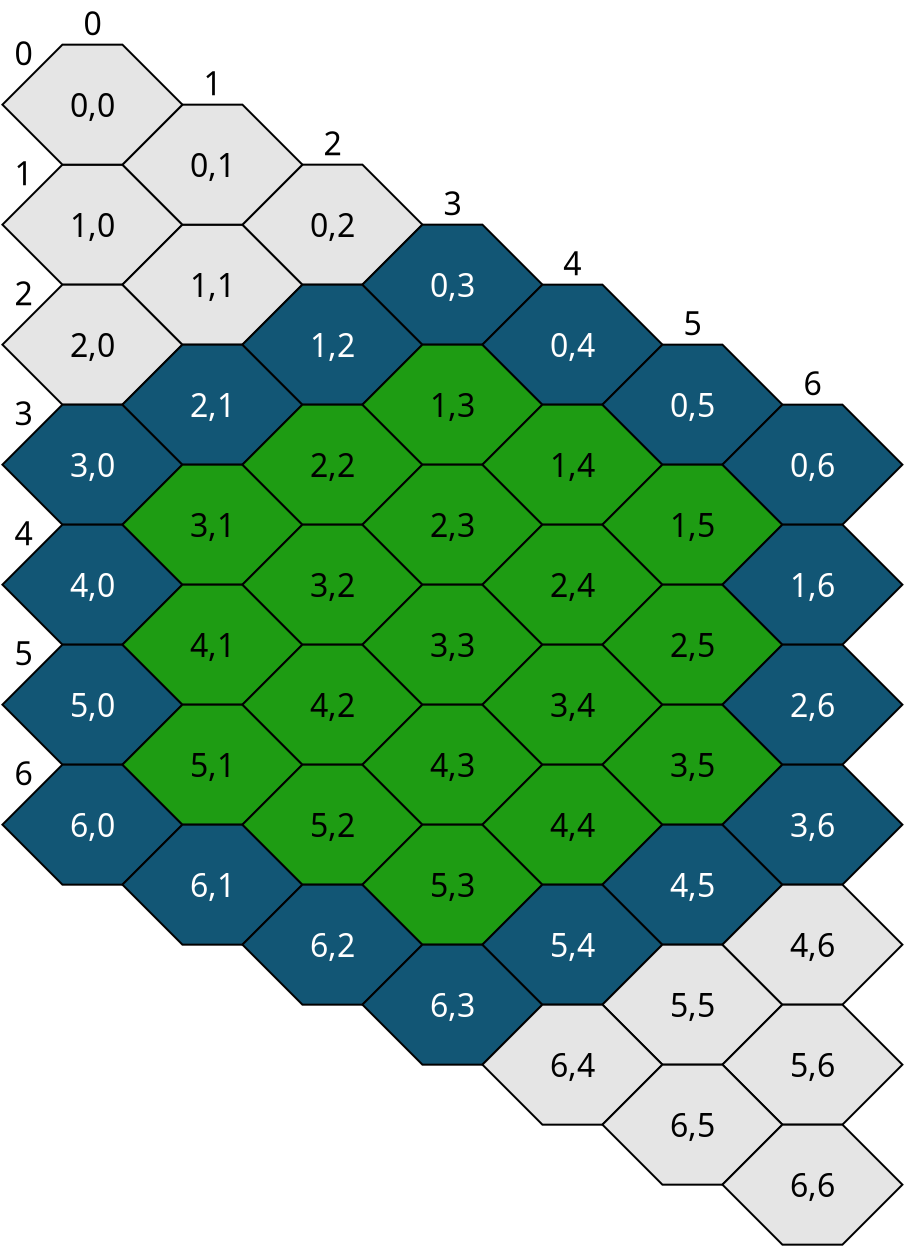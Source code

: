<?xml version="1.0" encoding="UTF-8"?>
<dia:diagram xmlns:dia="http://www.lysator.liu.se/~alla/dia/">
  <dia:layer name="Background" visible="true">
    <dia:object type="Standard - Polygon" version="0" id="O0">
      <dia:attribute name="obj_pos">
        <dia:point val="27,11"/>
      </dia:attribute>
      <dia:attribute name="obj_bb">
        <dia:rectangle val="23.929,10.95;33.071,17.05"/>
      </dia:attribute>
      <dia:attribute name="poly_points">
        <dia:point val="27,11"/>
        <dia:point val="30,11"/>
        <dia:point val="33,14"/>
        <dia:point val="30,17"/>
        <dia:point val="27,17"/>
        <dia:point val="24,14"/>
      </dia:attribute>
      <dia:attribute name="inner_color">
        <dia:color val="#e5e5e5"/>
      </dia:attribute>
      <dia:attribute name="show_background">
        <dia:boolean val="true"/>
      </dia:attribute>
    </dia:object>
    <dia:object type="Standard - Polygon" version="0" id="O1">
      <dia:attribute name="obj_pos">
        <dia:point val="27,17"/>
      </dia:attribute>
      <dia:attribute name="obj_bb">
        <dia:rectangle val="23.929,16.95;33.071,23.05"/>
      </dia:attribute>
      <dia:attribute name="poly_points">
        <dia:point val="27,17"/>
        <dia:point val="30,17"/>
        <dia:point val="33,20"/>
        <dia:point val="30,23"/>
        <dia:point val="27,23"/>
        <dia:point val="24,20"/>
      </dia:attribute>
      <dia:attribute name="inner_color">
        <dia:color val="#e5e5e5"/>
      </dia:attribute>
      <dia:attribute name="show_background">
        <dia:boolean val="true"/>
      </dia:attribute>
    </dia:object>
    <dia:object type="Standard - Polygon" version="0" id="O2">
      <dia:attribute name="obj_pos">
        <dia:point val="27,23"/>
      </dia:attribute>
      <dia:attribute name="obj_bb">
        <dia:rectangle val="23.929,22.95;33.071,29.05"/>
      </dia:attribute>
      <dia:attribute name="poly_points">
        <dia:point val="27,23"/>
        <dia:point val="30,23"/>
        <dia:point val="33,26"/>
        <dia:point val="30,29"/>
        <dia:point val="27,29"/>
        <dia:point val="24,26"/>
      </dia:attribute>
      <dia:attribute name="inner_color">
        <dia:color val="#125675"/>
      </dia:attribute>
      <dia:attribute name="show_background">
        <dia:boolean val="true"/>
      </dia:attribute>
    </dia:object>
    <dia:object type="Standard - Polygon" version="0" id="O3">
      <dia:attribute name="obj_pos">
        <dia:point val="27,29"/>
      </dia:attribute>
      <dia:attribute name="obj_bb">
        <dia:rectangle val="23.929,28.95;33.071,35.05"/>
      </dia:attribute>
      <dia:attribute name="poly_points">
        <dia:point val="27,29"/>
        <dia:point val="30,29"/>
        <dia:point val="33,32"/>
        <dia:point val="30,35"/>
        <dia:point val="27,35"/>
        <dia:point val="24,32"/>
      </dia:attribute>
      <dia:attribute name="inner_color">
        <dia:color val="#125675"/>
      </dia:attribute>
      <dia:attribute name="show_background">
        <dia:boolean val="true"/>
      </dia:attribute>
    </dia:object>
    <dia:object type="Standard - Polygon" version="0" id="O4">
      <dia:attribute name="obj_pos">
        <dia:point val="27,35"/>
      </dia:attribute>
      <dia:attribute name="obj_bb">
        <dia:rectangle val="23.929,34.95;33.071,41.05"/>
      </dia:attribute>
      <dia:attribute name="poly_points">
        <dia:point val="27,35"/>
        <dia:point val="30,35"/>
        <dia:point val="33,38"/>
        <dia:point val="30,41"/>
        <dia:point val="27,41"/>
        <dia:point val="24,38"/>
      </dia:attribute>
      <dia:attribute name="inner_color">
        <dia:color val="#125675"/>
      </dia:attribute>
      <dia:attribute name="show_background">
        <dia:boolean val="true"/>
      </dia:attribute>
    </dia:object>
    <dia:object type="Standard - Polygon" version="0" id="O5">
      <dia:attribute name="obj_pos">
        <dia:point val="27,41"/>
      </dia:attribute>
      <dia:attribute name="obj_bb">
        <dia:rectangle val="23.929,40.95;33.071,47.05"/>
      </dia:attribute>
      <dia:attribute name="poly_points">
        <dia:point val="27,41"/>
        <dia:point val="30,41"/>
        <dia:point val="33,44"/>
        <dia:point val="30,47"/>
        <dia:point val="27,47"/>
        <dia:point val="24,44"/>
      </dia:attribute>
      <dia:attribute name="inner_color">
        <dia:color val="#125675"/>
      </dia:attribute>
      <dia:attribute name="show_background">
        <dia:boolean val="true"/>
      </dia:attribute>
    </dia:object>
    <dia:object type="Standard - Polygon" version="0" id="O6">
      <dia:attribute name="obj_pos">
        <dia:point val="33,14"/>
      </dia:attribute>
      <dia:attribute name="obj_bb">
        <dia:rectangle val="29.929,13.95;39.071,20.05"/>
      </dia:attribute>
      <dia:attribute name="poly_points">
        <dia:point val="33,14"/>
        <dia:point val="36,14"/>
        <dia:point val="39,17"/>
        <dia:point val="36,20"/>
        <dia:point val="33,20"/>
        <dia:point val="30,17"/>
      </dia:attribute>
      <dia:attribute name="inner_color">
        <dia:color val="#e5e5e5"/>
      </dia:attribute>
      <dia:attribute name="show_background">
        <dia:boolean val="true"/>
      </dia:attribute>
    </dia:object>
    <dia:object type="Standard - Polygon" version="0" id="O7">
      <dia:attribute name="obj_pos">
        <dia:point val="33,20"/>
      </dia:attribute>
      <dia:attribute name="obj_bb">
        <dia:rectangle val="29.929,19.95;39.071,26.05"/>
      </dia:attribute>
      <dia:attribute name="poly_points">
        <dia:point val="33,20"/>
        <dia:point val="36,20"/>
        <dia:point val="39,23"/>
        <dia:point val="36,26"/>
        <dia:point val="33,26"/>
        <dia:point val="30,23"/>
      </dia:attribute>
      <dia:attribute name="inner_color">
        <dia:color val="#125675"/>
      </dia:attribute>
      <dia:attribute name="show_background">
        <dia:boolean val="true"/>
      </dia:attribute>
    </dia:object>
    <dia:object type="Standard - Polygon" version="0" id="O8">
      <dia:attribute name="obj_pos">
        <dia:point val="33,26"/>
      </dia:attribute>
      <dia:attribute name="obj_bb">
        <dia:rectangle val="29.929,25.95;39.071,32.05"/>
      </dia:attribute>
      <dia:attribute name="poly_points">
        <dia:point val="33,26"/>
        <dia:point val="36,26"/>
        <dia:point val="39,29"/>
        <dia:point val="36,32"/>
        <dia:point val="33,32"/>
        <dia:point val="30,29"/>
      </dia:attribute>
      <dia:attribute name="inner_color">
        <dia:color val="#1e9c13"/>
      </dia:attribute>
      <dia:attribute name="show_background">
        <dia:boolean val="true"/>
      </dia:attribute>
    </dia:object>
    <dia:object type="Standard - Polygon" version="0" id="O9">
      <dia:attribute name="obj_pos">
        <dia:point val="33,32"/>
      </dia:attribute>
      <dia:attribute name="obj_bb">
        <dia:rectangle val="29.929,31.95;39.071,38.05"/>
      </dia:attribute>
      <dia:attribute name="poly_points">
        <dia:point val="33,32"/>
        <dia:point val="36,32"/>
        <dia:point val="39,35"/>
        <dia:point val="36,38"/>
        <dia:point val="33,38"/>
        <dia:point val="30,35"/>
      </dia:attribute>
      <dia:attribute name="inner_color">
        <dia:color val="#1e9c13"/>
      </dia:attribute>
      <dia:attribute name="show_background">
        <dia:boolean val="true"/>
      </dia:attribute>
    </dia:object>
    <dia:object type="Standard - Polygon" version="0" id="O10">
      <dia:attribute name="obj_pos">
        <dia:point val="33,38"/>
      </dia:attribute>
      <dia:attribute name="obj_bb">
        <dia:rectangle val="29.929,37.95;39.071,44.05"/>
      </dia:attribute>
      <dia:attribute name="poly_points">
        <dia:point val="33,38"/>
        <dia:point val="36,38"/>
        <dia:point val="39,41"/>
        <dia:point val="36,44"/>
        <dia:point val="33,44"/>
        <dia:point val="30,41"/>
      </dia:attribute>
      <dia:attribute name="inner_color">
        <dia:color val="#1e9c13"/>
      </dia:attribute>
      <dia:attribute name="show_background">
        <dia:boolean val="true"/>
      </dia:attribute>
    </dia:object>
    <dia:object type="Standard - Polygon" version="0" id="O11">
      <dia:attribute name="obj_pos">
        <dia:point val="33,44"/>
      </dia:attribute>
      <dia:attribute name="obj_bb">
        <dia:rectangle val="29.929,43.95;39.071,50.05"/>
      </dia:attribute>
      <dia:attribute name="poly_points">
        <dia:point val="33,44"/>
        <dia:point val="36,44"/>
        <dia:point val="39,47"/>
        <dia:point val="36,50"/>
        <dia:point val="33,50"/>
        <dia:point val="30,47"/>
      </dia:attribute>
      <dia:attribute name="inner_color">
        <dia:color val="#125675"/>
      </dia:attribute>
      <dia:attribute name="show_background">
        <dia:boolean val="true"/>
      </dia:attribute>
    </dia:object>
    <dia:object type="Standard - Polygon" version="0" id="O12">
      <dia:attribute name="obj_pos">
        <dia:point val="39,11"/>
      </dia:attribute>
      <dia:attribute name="obj_bb">
        <dia:rectangle val="35.929,10.95;45.071,17.05"/>
      </dia:attribute>
      <dia:attribute name="poly_points">
        <dia:point val="39,11"/>
        <dia:point val="42,11"/>
        <dia:point val="45,14"/>
        <dia:point val="42,17"/>
        <dia:point val="39,17"/>
        <dia:point val="36,14"/>
      </dia:attribute>
      <dia:attribute name="inner_color">
        <dia:color val="#e5e5e5"/>
      </dia:attribute>
      <dia:attribute name="show_background">
        <dia:boolean val="true"/>
      </dia:attribute>
    </dia:object>
    <dia:object type="Standard - Polygon" version="0" id="O13">
      <dia:attribute name="obj_pos">
        <dia:point val="39,17"/>
      </dia:attribute>
      <dia:attribute name="obj_bb">
        <dia:rectangle val="35.929,16.95;45.071,23.05"/>
      </dia:attribute>
      <dia:attribute name="poly_points">
        <dia:point val="39,17"/>
        <dia:point val="42,17"/>
        <dia:point val="45,20"/>
        <dia:point val="42,23"/>
        <dia:point val="39,23"/>
        <dia:point val="36,20"/>
      </dia:attribute>
      <dia:attribute name="inner_color">
        <dia:color val="#125675"/>
      </dia:attribute>
      <dia:attribute name="show_background">
        <dia:boolean val="true"/>
      </dia:attribute>
    </dia:object>
    <dia:object type="Standard - Polygon" version="0" id="O14">
      <dia:attribute name="obj_pos">
        <dia:point val="39,23"/>
      </dia:attribute>
      <dia:attribute name="obj_bb">
        <dia:rectangle val="35.929,22.95;45.071,29.05"/>
      </dia:attribute>
      <dia:attribute name="poly_points">
        <dia:point val="39,23"/>
        <dia:point val="42,23"/>
        <dia:point val="45,26"/>
        <dia:point val="42,29"/>
        <dia:point val="39,29"/>
        <dia:point val="36,26"/>
      </dia:attribute>
      <dia:attribute name="inner_color">
        <dia:color val="#1e9c13"/>
      </dia:attribute>
      <dia:attribute name="show_background">
        <dia:boolean val="true"/>
      </dia:attribute>
    </dia:object>
    <dia:object type="Standard - Polygon" version="0" id="O15">
      <dia:attribute name="obj_pos">
        <dia:point val="39,29"/>
      </dia:attribute>
      <dia:attribute name="obj_bb">
        <dia:rectangle val="35.929,28.95;45.071,35.05"/>
      </dia:attribute>
      <dia:attribute name="poly_points">
        <dia:point val="39,29"/>
        <dia:point val="42,29"/>
        <dia:point val="45,32"/>
        <dia:point val="42,35"/>
        <dia:point val="39,35"/>
        <dia:point val="36,32"/>
      </dia:attribute>
      <dia:attribute name="inner_color">
        <dia:color val="#1e9c13"/>
      </dia:attribute>
      <dia:attribute name="show_background">
        <dia:boolean val="true"/>
      </dia:attribute>
    </dia:object>
    <dia:object type="Standard - Polygon" version="0" id="O16">
      <dia:attribute name="obj_pos">
        <dia:point val="39,35"/>
      </dia:attribute>
      <dia:attribute name="obj_bb">
        <dia:rectangle val="35.929,34.95;45.071,41.05"/>
      </dia:attribute>
      <dia:attribute name="poly_points">
        <dia:point val="39,35"/>
        <dia:point val="42,35"/>
        <dia:point val="45,38"/>
        <dia:point val="42,41"/>
        <dia:point val="39,41"/>
        <dia:point val="36,38"/>
      </dia:attribute>
      <dia:attribute name="inner_color">
        <dia:color val="#1e9c13"/>
      </dia:attribute>
      <dia:attribute name="show_background">
        <dia:boolean val="true"/>
      </dia:attribute>
    </dia:object>
    <dia:object type="Standard - Polygon" version="0" id="O17">
      <dia:attribute name="obj_pos">
        <dia:point val="39,41"/>
      </dia:attribute>
      <dia:attribute name="obj_bb">
        <dia:rectangle val="35.929,40.95;45.071,47.05"/>
      </dia:attribute>
      <dia:attribute name="poly_points">
        <dia:point val="39,41"/>
        <dia:point val="42,41"/>
        <dia:point val="45,44"/>
        <dia:point val="42,47"/>
        <dia:point val="39,47"/>
        <dia:point val="36,44"/>
      </dia:attribute>
      <dia:attribute name="inner_color">
        <dia:color val="#1e9c13"/>
      </dia:attribute>
      <dia:attribute name="show_background">
        <dia:boolean val="true"/>
      </dia:attribute>
    </dia:object>
    <dia:object type="Standard - Polygon" version="0" id="O18">
      <dia:attribute name="obj_pos">
        <dia:point val="39,47"/>
      </dia:attribute>
      <dia:attribute name="obj_bb">
        <dia:rectangle val="35.929,46.95;45.071,53.05"/>
      </dia:attribute>
      <dia:attribute name="poly_points">
        <dia:point val="39,47"/>
        <dia:point val="42,47"/>
        <dia:point val="45,50"/>
        <dia:point val="42,53"/>
        <dia:point val="39,53"/>
        <dia:point val="36,50"/>
      </dia:attribute>
      <dia:attribute name="inner_color">
        <dia:color val="#125675"/>
      </dia:attribute>
      <dia:attribute name="show_background">
        <dia:boolean val="true"/>
      </dia:attribute>
    </dia:object>
    <dia:object type="Standard - Polygon" version="0" id="O19">
      <dia:attribute name="obj_pos">
        <dia:point val="45,14"/>
      </dia:attribute>
      <dia:attribute name="obj_bb">
        <dia:rectangle val="41.929,13.95;51.071,20.05"/>
      </dia:attribute>
      <dia:attribute name="poly_points">
        <dia:point val="45,14"/>
        <dia:point val="48,14"/>
        <dia:point val="51,17"/>
        <dia:point val="48,20"/>
        <dia:point val="45,20"/>
        <dia:point val="42,17"/>
      </dia:attribute>
      <dia:attribute name="inner_color">
        <dia:color val="#125675"/>
      </dia:attribute>
      <dia:attribute name="show_background">
        <dia:boolean val="true"/>
      </dia:attribute>
    </dia:object>
    <dia:object type="Standard - Polygon" version="0" id="O20">
      <dia:attribute name="obj_pos">
        <dia:point val="45,20"/>
      </dia:attribute>
      <dia:attribute name="obj_bb">
        <dia:rectangle val="41.929,19.95;51.071,26.05"/>
      </dia:attribute>
      <dia:attribute name="poly_points">
        <dia:point val="45,20"/>
        <dia:point val="48,20"/>
        <dia:point val="51,23"/>
        <dia:point val="48,26"/>
        <dia:point val="45,26"/>
        <dia:point val="42,23"/>
      </dia:attribute>
      <dia:attribute name="inner_color">
        <dia:color val="#1e9c13"/>
      </dia:attribute>
      <dia:attribute name="show_background">
        <dia:boolean val="true"/>
      </dia:attribute>
    </dia:object>
    <dia:object type="Standard - Polygon" version="0" id="O21">
      <dia:attribute name="obj_pos">
        <dia:point val="45,26"/>
      </dia:attribute>
      <dia:attribute name="obj_bb">
        <dia:rectangle val="41.929,25.95;51.071,32.05"/>
      </dia:attribute>
      <dia:attribute name="poly_points">
        <dia:point val="45,26"/>
        <dia:point val="48,26"/>
        <dia:point val="51,29"/>
        <dia:point val="48,32"/>
        <dia:point val="45,32"/>
        <dia:point val="42,29"/>
      </dia:attribute>
      <dia:attribute name="inner_color">
        <dia:color val="#1e9c13"/>
      </dia:attribute>
      <dia:attribute name="show_background">
        <dia:boolean val="true"/>
      </dia:attribute>
    </dia:object>
    <dia:object type="Standard - Polygon" version="0" id="O22">
      <dia:attribute name="obj_pos">
        <dia:point val="45,32"/>
      </dia:attribute>
      <dia:attribute name="obj_bb">
        <dia:rectangle val="41.929,31.95;51.071,38.05"/>
      </dia:attribute>
      <dia:attribute name="poly_points">
        <dia:point val="45,32"/>
        <dia:point val="48,32"/>
        <dia:point val="51,35"/>
        <dia:point val="48,38"/>
        <dia:point val="45,38"/>
        <dia:point val="42,35"/>
      </dia:attribute>
      <dia:attribute name="inner_color">
        <dia:color val="#1e9c13"/>
      </dia:attribute>
      <dia:attribute name="show_background">
        <dia:boolean val="true"/>
      </dia:attribute>
    </dia:object>
    <dia:object type="Standard - Polygon" version="0" id="O23">
      <dia:attribute name="obj_pos">
        <dia:point val="45,38"/>
      </dia:attribute>
      <dia:attribute name="obj_bb">
        <dia:rectangle val="41.929,37.95;51.071,44.05"/>
      </dia:attribute>
      <dia:attribute name="poly_points">
        <dia:point val="45,38"/>
        <dia:point val="48,38"/>
        <dia:point val="51,41"/>
        <dia:point val="48,44"/>
        <dia:point val="45,44"/>
        <dia:point val="42,41"/>
      </dia:attribute>
      <dia:attribute name="inner_color">
        <dia:color val="#1e9c13"/>
      </dia:attribute>
      <dia:attribute name="show_background">
        <dia:boolean val="true"/>
      </dia:attribute>
    </dia:object>
    <dia:object type="Standard - Polygon" version="0" id="O24">
      <dia:attribute name="obj_pos">
        <dia:point val="45,44"/>
      </dia:attribute>
      <dia:attribute name="obj_bb">
        <dia:rectangle val="41.929,43.95;51.071,50.05"/>
      </dia:attribute>
      <dia:attribute name="poly_points">
        <dia:point val="45,44"/>
        <dia:point val="48,44"/>
        <dia:point val="51,47"/>
        <dia:point val="48,50"/>
        <dia:point val="45,50"/>
        <dia:point val="42,47"/>
      </dia:attribute>
      <dia:attribute name="inner_color">
        <dia:color val="#1e9c13"/>
      </dia:attribute>
      <dia:attribute name="show_background">
        <dia:boolean val="true"/>
      </dia:attribute>
    </dia:object>
    <dia:object type="Standard - Polygon" version="0" id="O25">
      <dia:attribute name="obj_pos">
        <dia:point val="45,50"/>
      </dia:attribute>
      <dia:attribute name="obj_bb">
        <dia:rectangle val="41.929,49.95;51.071,56.05"/>
      </dia:attribute>
      <dia:attribute name="poly_points">
        <dia:point val="45,50"/>
        <dia:point val="48,50"/>
        <dia:point val="51,53"/>
        <dia:point val="48,56"/>
        <dia:point val="45,56"/>
        <dia:point val="42,53"/>
      </dia:attribute>
      <dia:attribute name="inner_color">
        <dia:color val="#125675"/>
      </dia:attribute>
      <dia:attribute name="show_background">
        <dia:boolean val="true"/>
      </dia:attribute>
    </dia:object>
    <dia:object type="Standard - Polygon" version="0" id="O26">
      <dia:attribute name="obj_pos">
        <dia:point val="51,17"/>
      </dia:attribute>
      <dia:attribute name="obj_bb">
        <dia:rectangle val="47.929,16.95;57.071,23.05"/>
      </dia:attribute>
      <dia:attribute name="poly_points">
        <dia:point val="51,17"/>
        <dia:point val="54,17"/>
        <dia:point val="57,20"/>
        <dia:point val="54,23"/>
        <dia:point val="51,23"/>
        <dia:point val="48,20"/>
      </dia:attribute>
      <dia:attribute name="inner_color">
        <dia:color val="#125675"/>
      </dia:attribute>
      <dia:attribute name="show_background">
        <dia:boolean val="true"/>
      </dia:attribute>
    </dia:object>
    <dia:object type="Standard - Polygon" version="0" id="O27">
      <dia:attribute name="obj_pos">
        <dia:point val="51,23"/>
      </dia:attribute>
      <dia:attribute name="obj_bb">
        <dia:rectangle val="47.929,22.95;57.071,29.05"/>
      </dia:attribute>
      <dia:attribute name="poly_points">
        <dia:point val="51,23"/>
        <dia:point val="54,23"/>
        <dia:point val="57,26"/>
        <dia:point val="54,29"/>
        <dia:point val="51,29"/>
        <dia:point val="48,26"/>
      </dia:attribute>
      <dia:attribute name="inner_color">
        <dia:color val="#1e9c13"/>
      </dia:attribute>
      <dia:attribute name="show_background">
        <dia:boolean val="true"/>
      </dia:attribute>
    </dia:object>
    <dia:object type="Standard - Polygon" version="0" id="O28">
      <dia:attribute name="obj_pos">
        <dia:point val="51,29"/>
      </dia:attribute>
      <dia:attribute name="obj_bb">
        <dia:rectangle val="47.929,28.95;57.071,35.05"/>
      </dia:attribute>
      <dia:attribute name="poly_points">
        <dia:point val="51,29"/>
        <dia:point val="54,29"/>
        <dia:point val="57,32"/>
        <dia:point val="54,35"/>
        <dia:point val="51,35"/>
        <dia:point val="48,32"/>
      </dia:attribute>
      <dia:attribute name="inner_color">
        <dia:color val="#1e9c13"/>
      </dia:attribute>
      <dia:attribute name="show_background">
        <dia:boolean val="true"/>
      </dia:attribute>
    </dia:object>
    <dia:object type="Standard - Polygon" version="0" id="O29">
      <dia:attribute name="obj_pos">
        <dia:point val="51,35"/>
      </dia:attribute>
      <dia:attribute name="obj_bb">
        <dia:rectangle val="47.929,34.95;57.071,41.05"/>
      </dia:attribute>
      <dia:attribute name="poly_points">
        <dia:point val="51,35"/>
        <dia:point val="54,35"/>
        <dia:point val="57,38"/>
        <dia:point val="54,41"/>
        <dia:point val="51,41"/>
        <dia:point val="48,38"/>
      </dia:attribute>
      <dia:attribute name="inner_color">
        <dia:color val="#1e9c13"/>
      </dia:attribute>
      <dia:attribute name="show_background">
        <dia:boolean val="true"/>
      </dia:attribute>
    </dia:object>
    <dia:object type="Standard - Polygon" version="0" id="O30">
      <dia:attribute name="obj_pos">
        <dia:point val="51,41"/>
      </dia:attribute>
      <dia:attribute name="obj_bb">
        <dia:rectangle val="47.929,40.95;57.071,47.05"/>
      </dia:attribute>
      <dia:attribute name="poly_points">
        <dia:point val="51,41"/>
        <dia:point val="54,41"/>
        <dia:point val="57,44"/>
        <dia:point val="54,47"/>
        <dia:point val="51,47"/>
        <dia:point val="48,44"/>
      </dia:attribute>
      <dia:attribute name="inner_color">
        <dia:color val="#1e9c13"/>
      </dia:attribute>
      <dia:attribute name="show_background">
        <dia:boolean val="true"/>
      </dia:attribute>
    </dia:object>
    <dia:object type="Standard - Polygon" version="0" id="O31">
      <dia:attribute name="obj_pos">
        <dia:point val="51,47"/>
      </dia:attribute>
      <dia:attribute name="obj_bb">
        <dia:rectangle val="47.929,46.95;57.071,53.05"/>
      </dia:attribute>
      <dia:attribute name="poly_points">
        <dia:point val="51,47"/>
        <dia:point val="54,47"/>
        <dia:point val="57,50"/>
        <dia:point val="54,53"/>
        <dia:point val="51,53"/>
        <dia:point val="48,50"/>
      </dia:attribute>
      <dia:attribute name="inner_color">
        <dia:color val="#125675"/>
      </dia:attribute>
      <dia:attribute name="show_background">
        <dia:boolean val="true"/>
      </dia:attribute>
    </dia:object>
    <dia:object type="Standard - Polygon" version="0" id="O32">
      <dia:attribute name="obj_pos">
        <dia:point val="57,20"/>
      </dia:attribute>
      <dia:attribute name="obj_bb">
        <dia:rectangle val="53.929,19.95;63.071,26.05"/>
      </dia:attribute>
      <dia:attribute name="poly_points">
        <dia:point val="57,20"/>
        <dia:point val="60,20"/>
        <dia:point val="63,23"/>
        <dia:point val="60,26"/>
        <dia:point val="57,26"/>
        <dia:point val="54,23"/>
      </dia:attribute>
      <dia:attribute name="inner_color">
        <dia:color val="#125675"/>
      </dia:attribute>
      <dia:attribute name="show_background">
        <dia:boolean val="true"/>
      </dia:attribute>
    </dia:object>
    <dia:object type="Standard - Polygon" version="0" id="O33">
      <dia:attribute name="obj_pos">
        <dia:point val="57,26"/>
      </dia:attribute>
      <dia:attribute name="obj_bb">
        <dia:rectangle val="53.929,25.95;63.071,32.05"/>
      </dia:attribute>
      <dia:attribute name="poly_points">
        <dia:point val="57,26"/>
        <dia:point val="60,26"/>
        <dia:point val="63,29"/>
        <dia:point val="60,32"/>
        <dia:point val="57,32"/>
        <dia:point val="54,29"/>
      </dia:attribute>
      <dia:attribute name="inner_color">
        <dia:color val="#1e9c13"/>
      </dia:attribute>
      <dia:attribute name="show_background">
        <dia:boolean val="true"/>
      </dia:attribute>
    </dia:object>
    <dia:object type="Standard - Polygon" version="0" id="O34">
      <dia:attribute name="obj_pos">
        <dia:point val="57,32"/>
      </dia:attribute>
      <dia:attribute name="obj_bb">
        <dia:rectangle val="53.929,31.95;63.071,38.05"/>
      </dia:attribute>
      <dia:attribute name="poly_points">
        <dia:point val="57,32"/>
        <dia:point val="60,32"/>
        <dia:point val="63,35"/>
        <dia:point val="60,38"/>
        <dia:point val="57,38"/>
        <dia:point val="54,35"/>
      </dia:attribute>
      <dia:attribute name="inner_color">
        <dia:color val="#1e9c13"/>
      </dia:attribute>
      <dia:attribute name="show_background">
        <dia:boolean val="true"/>
      </dia:attribute>
    </dia:object>
    <dia:object type="Standard - Polygon" version="0" id="O35">
      <dia:attribute name="obj_pos">
        <dia:point val="57,38"/>
      </dia:attribute>
      <dia:attribute name="obj_bb">
        <dia:rectangle val="53.929,37.95;63.071,44.05"/>
      </dia:attribute>
      <dia:attribute name="poly_points">
        <dia:point val="57,38"/>
        <dia:point val="60,38"/>
        <dia:point val="63,41"/>
        <dia:point val="60,44"/>
        <dia:point val="57,44"/>
        <dia:point val="54,41"/>
      </dia:attribute>
      <dia:attribute name="inner_color">
        <dia:color val="#1e9c13"/>
      </dia:attribute>
      <dia:attribute name="show_background">
        <dia:boolean val="true"/>
      </dia:attribute>
    </dia:object>
    <dia:object type="Standard - Polygon" version="0" id="O36">
      <dia:attribute name="obj_pos">
        <dia:point val="57,44"/>
      </dia:attribute>
      <dia:attribute name="obj_bb">
        <dia:rectangle val="53.929,43.95;63.071,50.05"/>
      </dia:attribute>
      <dia:attribute name="poly_points">
        <dia:point val="57,44"/>
        <dia:point val="60,44"/>
        <dia:point val="63,47"/>
        <dia:point val="60,50"/>
        <dia:point val="57,50"/>
        <dia:point val="54,47"/>
      </dia:attribute>
      <dia:attribute name="inner_color">
        <dia:color val="#125675"/>
      </dia:attribute>
      <dia:attribute name="show_background">
        <dia:boolean val="true"/>
      </dia:attribute>
    </dia:object>
    <dia:object type="Standard - Polygon" version="0" id="O37">
      <dia:attribute name="obj_pos">
        <dia:point val="57,50"/>
      </dia:attribute>
      <dia:attribute name="obj_bb">
        <dia:rectangle val="53.929,49.95;63.071,56.05"/>
      </dia:attribute>
      <dia:attribute name="poly_points">
        <dia:point val="57,50"/>
        <dia:point val="60,50"/>
        <dia:point val="63,53"/>
        <dia:point val="60,56"/>
        <dia:point val="57,56"/>
        <dia:point val="54,53"/>
      </dia:attribute>
      <dia:attribute name="inner_color">
        <dia:color val="#e5e5e5"/>
      </dia:attribute>
      <dia:attribute name="show_background">
        <dia:boolean val="true"/>
      </dia:attribute>
    </dia:object>
    <dia:object type="Standard - Polygon" version="0" id="O38">
      <dia:attribute name="obj_pos">
        <dia:point val="63,23"/>
      </dia:attribute>
      <dia:attribute name="obj_bb">
        <dia:rectangle val="59.929,22.95;69.071,29.05"/>
      </dia:attribute>
      <dia:attribute name="poly_points">
        <dia:point val="63,23"/>
        <dia:point val="66,23"/>
        <dia:point val="69,26"/>
        <dia:point val="66,29"/>
        <dia:point val="63,29"/>
        <dia:point val="60,26"/>
      </dia:attribute>
      <dia:attribute name="inner_color">
        <dia:color val="#125675"/>
      </dia:attribute>
      <dia:attribute name="show_background">
        <dia:boolean val="true"/>
      </dia:attribute>
    </dia:object>
    <dia:object type="Standard - Polygon" version="0" id="O39">
      <dia:attribute name="obj_pos">
        <dia:point val="63,29"/>
      </dia:attribute>
      <dia:attribute name="obj_bb">
        <dia:rectangle val="59.929,28.95;69.071,35.05"/>
      </dia:attribute>
      <dia:attribute name="poly_points">
        <dia:point val="63,29"/>
        <dia:point val="66,29"/>
        <dia:point val="69,32"/>
        <dia:point val="66,35"/>
        <dia:point val="63,35"/>
        <dia:point val="60,32"/>
      </dia:attribute>
      <dia:attribute name="inner_color">
        <dia:color val="#125675"/>
      </dia:attribute>
      <dia:attribute name="show_background">
        <dia:boolean val="true"/>
      </dia:attribute>
    </dia:object>
    <dia:object type="Standard - Polygon" version="0" id="O40">
      <dia:attribute name="obj_pos">
        <dia:point val="63,35"/>
      </dia:attribute>
      <dia:attribute name="obj_bb">
        <dia:rectangle val="59.929,34.95;69.071,41.05"/>
      </dia:attribute>
      <dia:attribute name="poly_points">
        <dia:point val="63,35"/>
        <dia:point val="66,35"/>
        <dia:point val="69,38"/>
        <dia:point val="66,41"/>
        <dia:point val="63,41"/>
        <dia:point val="60,38"/>
      </dia:attribute>
      <dia:attribute name="inner_color">
        <dia:color val="#125675"/>
      </dia:attribute>
      <dia:attribute name="show_background">
        <dia:boolean val="true"/>
      </dia:attribute>
    </dia:object>
    <dia:object type="Standard - Polygon" version="0" id="O41">
      <dia:attribute name="obj_pos">
        <dia:point val="63,41"/>
      </dia:attribute>
      <dia:attribute name="obj_bb">
        <dia:rectangle val="59.929,40.95;69.071,47.05"/>
      </dia:attribute>
      <dia:attribute name="poly_points">
        <dia:point val="63,41"/>
        <dia:point val="66,41"/>
        <dia:point val="69,44"/>
        <dia:point val="66,47"/>
        <dia:point val="63,47"/>
        <dia:point val="60,44"/>
      </dia:attribute>
      <dia:attribute name="inner_color">
        <dia:color val="#125675"/>
      </dia:attribute>
      <dia:attribute name="show_background">
        <dia:boolean val="true"/>
      </dia:attribute>
    </dia:object>
    <dia:object type="Standard - Polygon" version="0" id="O42">
      <dia:attribute name="obj_pos">
        <dia:point val="63,47"/>
      </dia:attribute>
      <dia:attribute name="obj_bb">
        <dia:rectangle val="59.929,46.95;69.071,53.05"/>
      </dia:attribute>
      <dia:attribute name="poly_points">
        <dia:point val="63,47"/>
        <dia:point val="66,47"/>
        <dia:point val="69,50"/>
        <dia:point val="66,53"/>
        <dia:point val="63,53"/>
        <dia:point val="60,50"/>
      </dia:attribute>
      <dia:attribute name="inner_color">
        <dia:color val="#e5e5e5"/>
      </dia:attribute>
      <dia:attribute name="show_background">
        <dia:boolean val="true"/>
      </dia:attribute>
    </dia:object>
    <dia:object type="Standard - Text" version="1" id="O43">
      <dia:attribute name="obj_pos">
        <dia:point val="52.5,17"/>
      </dia:attribute>
      <dia:attribute name="obj_bb">
        <dia:rectangle val="52.036,14.655;52.964,17"/>
      </dia:attribute>
      <dia:attribute name="text">
        <dia:composite type="text">
          <dia:attribute name="string">
            <dia:string>#4#</dia:string>
          </dia:attribute>
          <dia:attribute name="font">
            <dia:font family="sans" style="0" name="Helvetica"/>
          </dia:attribute>
          <dia:attribute name="height">
            <dia:real val="2"/>
          </dia:attribute>
          <dia:attribute name="pos">
            <dia:point val="52.5,16.01"/>
          </dia:attribute>
          <dia:attribute name="color">
            <dia:color val="#000000"/>
          </dia:attribute>
          <dia:attribute name="alignment">
            <dia:enum val="1"/>
          </dia:attribute>
        </dia:composite>
      </dia:attribute>
      <dia:attribute name="valign">
        <dia:enum val="1"/>
      </dia:attribute>
      <dia:connections>
        <dia:connection handle="0" to="O26" connection="1"/>
      </dia:connections>
    </dia:object>
    <dia:object type="Standard - Text" version="1" id="O44">
      <dia:attribute name="obj_pos">
        <dia:point val="64.5,23"/>
      </dia:attribute>
      <dia:attribute name="obj_bb">
        <dia:rectangle val="64.036,20.655;64.964,23"/>
      </dia:attribute>
      <dia:attribute name="text">
        <dia:composite type="text">
          <dia:attribute name="string">
            <dia:string>#6#</dia:string>
          </dia:attribute>
          <dia:attribute name="font">
            <dia:font family="sans" style="0" name="Helvetica"/>
          </dia:attribute>
          <dia:attribute name="height">
            <dia:real val="2"/>
          </dia:attribute>
          <dia:attribute name="pos">
            <dia:point val="64.5,22.01"/>
          </dia:attribute>
          <dia:attribute name="color">
            <dia:color val="#000000"/>
          </dia:attribute>
          <dia:attribute name="alignment">
            <dia:enum val="1"/>
          </dia:attribute>
        </dia:composite>
      </dia:attribute>
      <dia:attribute name="valign">
        <dia:enum val="1"/>
      </dia:attribute>
      <dia:connections>
        <dia:connection handle="0" to="O38" connection="1"/>
      </dia:connections>
    </dia:object>
    <dia:object type="Standard - Text" version="1" id="O45">
      <dia:attribute name="obj_pos">
        <dia:point val="58.5,20"/>
      </dia:attribute>
      <dia:attribute name="obj_bb">
        <dia:rectangle val="58.036,17.655;58.964,20"/>
      </dia:attribute>
      <dia:attribute name="text">
        <dia:composite type="text">
          <dia:attribute name="string">
            <dia:string>#5#</dia:string>
          </dia:attribute>
          <dia:attribute name="font">
            <dia:font family="sans" style="0" name="Helvetica"/>
          </dia:attribute>
          <dia:attribute name="height">
            <dia:real val="2"/>
          </dia:attribute>
          <dia:attribute name="pos">
            <dia:point val="58.5,19.01"/>
          </dia:attribute>
          <dia:attribute name="color">
            <dia:color val="#000000"/>
          </dia:attribute>
          <dia:attribute name="alignment">
            <dia:enum val="1"/>
          </dia:attribute>
        </dia:composite>
      </dia:attribute>
      <dia:attribute name="valign">
        <dia:enum val="1"/>
      </dia:attribute>
      <dia:connections>
        <dia:connection handle="0" to="O32" connection="1"/>
      </dia:connections>
    </dia:object>
    <dia:object type="Standard - Text" version="1" id="O46">
      <dia:attribute name="obj_pos">
        <dia:point val="28.5,5"/>
      </dia:attribute>
      <dia:attribute name="obj_bb">
        <dia:rectangle val="28.036,2.655;28.964,5"/>
      </dia:attribute>
      <dia:attribute name="text">
        <dia:composite type="text">
          <dia:attribute name="string">
            <dia:string>#0#</dia:string>
          </dia:attribute>
          <dia:attribute name="font">
            <dia:font family="sans" style="0" name="Helvetica"/>
          </dia:attribute>
          <dia:attribute name="height">
            <dia:real val="2"/>
          </dia:attribute>
          <dia:attribute name="pos">
            <dia:point val="28.5,4.01"/>
          </dia:attribute>
          <dia:attribute name="color">
            <dia:color val="#000000"/>
          </dia:attribute>
          <dia:attribute name="alignment">
            <dia:enum val="1"/>
          </dia:attribute>
        </dia:composite>
      </dia:attribute>
      <dia:attribute name="valign">
        <dia:enum val="1"/>
      </dia:attribute>
      <dia:connections>
        <dia:connection handle="0" to="O89" connection="1"/>
      </dia:connections>
    </dia:object>
    <dia:object type="Standard - Text" version="1" id="O47">
      <dia:attribute name="obj_pos">
        <dia:point val="34.5,8"/>
      </dia:attribute>
      <dia:attribute name="obj_bb">
        <dia:rectangle val="34.036,5.655;34.964,8"/>
      </dia:attribute>
      <dia:attribute name="text">
        <dia:composite type="text">
          <dia:attribute name="string">
            <dia:string>#1#</dia:string>
          </dia:attribute>
          <dia:attribute name="font">
            <dia:font family="sans" style="0" name="Helvetica"/>
          </dia:attribute>
          <dia:attribute name="height">
            <dia:real val="2"/>
          </dia:attribute>
          <dia:attribute name="pos">
            <dia:point val="34.5,7.01"/>
          </dia:attribute>
          <dia:attribute name="color">
            <dia:color val="#000000"/>
          </dia:attribute>
          <dia:attribute name="alignment">
            <dia:enum val="1"/>
          </dia:attribute>
        </dia:composite>
      </dia:attribute>
      <dia:attribute name="valign">
        <dia:enum val="1"/>
      </dia:attribute>
      <dia:connections>
        <dia:connection handle="0" to="O88" connection="1"/>
      </dia:connections>
    </dia:object>
    <dia:object type="Standard - Text" version="1" id="O48">
      <dia:attribute name="obj_pos">
        <dia:point val="40.5,11"/>
      </dia:attribute>
      <dia:attribute name="obj_bb">
        <dia:rectangle val="40.036,8.655;40.964,11"/>
      </dia:attribute>
      <dia:attribute name="text">
        <dia:composite type="text">
          <dia:attribute name="string">
            <dia:string>#2#</dia:string>
          </dia:attribute>
          <dia:attribute name="font">
            <dia:font family="sans" style="0" name="Helvetica"/>
          </dia:attribute>
          <dia:attribute name="height">
            <dia:real val="2"/>
          </dia:attribute>
          <dia:attribute name="pos">
            <dia:point val="40.5,10.01"/>
          </dia:attribute>
          <dia:attribute name="color">
            <dia:color val="#000000"/>
          </dia:attribute>
          <dia:attribute name="alignment">
            <dia:enum val="1"/>
          </dia:attribute>
        </dia:composite>
      </dia:attribute>
      <dia:attribute name="valign">
        <dia:enum val="1"/>
      </dia:attribute>
      <dia:connections>
        <dia:connection handle="0" to="O12" connection="1"/>
      </dia:connections>
    </dia:object>
    <dia:object type="Standard - Text" version="1" id="O49">
      <dia:attribute name="obj_pos">
        <dia:point val="46.5,14"/>
      </dia:attribute>
      <dia:attribute name="obj_bb">
        <dia:rectangle val="46.036,11.655;46.964,14"/>
      </dia:attribute>
      <dia:attribute name="text">
        <dia:composite type="text">
          <dia:attribute name="string">
            <dia:string>#3#</dia:string>
          </dia:attribute>
          <dia:attribute name="font">
            <dia:font family="sans" style="0" name="Helvetica"/>
          </dia:attribute>
          <dia:attribute name="height">
            <dia:real val="2"/>
          </dia:attribute>
          <dia:attribute name="pos">
            <dia:point val="46.5,13.01"/>
          </dia:attribute>
          <dia:attribute name="color">
            <dia:color val="#000000"/>
          </dia:attribute>
          <dia:attribute name="alignment">
            <dia:enum val="1"/>
          </dia:attribute>
        </dia:composite>
      </dia:attribute>
      <dia:attribute name="valign">
        <dia:enum val="1"/>
      </dia:attribute>
      <dia:connections>
        <dia:connection handle="0" to="O19" connection="1"/>
      </dia:connections>
    </dia:object>
    <dia:object type="Standard - Text" version="1" id="O50">
      <dia:attribute name="obj_pos">
        <dia:point val="25.5,6.5"/>
      </dia:attribute>
      <dia:attribute name="obj_bb">
        <dia:rectangle val="24.573,4.155;25.5,6.5"/>
      </dia:attribute>
      <dia:attribute name="text">
        <dia:composite type="text">
          <dia:attribute name="string">
            <dia:string>#0#</dia:string>
          </dia:attribute>
          <dia:attribute name="font">
            <dia:font family="sans" style="0" name="Helvetica"/>
          </dia:attribute>
          <dia:attribute name="height">
            <dia:real val="2"/>
          </dia:attribute>
          <dia:attribute name="pos">
            <dia:point val="25.5,5.51"/>
          </dia:attribute>
          <dia:attribute name="color">
            <dia:color val="#000000"/>
          </dia:attribute>
          <dia:attribute name="alignment">
            <dia:enum val="2"/>
          </dia:attribute>
        </dia:composite>
      </dia:attribute>
      <dia:attribute name="valign">
        <dia:enum val="1"/>
      </dia:attribute>
      <dia:connections>
        <dia:connection handle="0" to="O89" connection="11"/>
      </dia:connections>
    </dia:object>
    <dia:object type="Standard - Text" version="1" id="O51">
      <dia:attribute name="obj_pos">
        <dia:point val="40.5,26"/>
      </dia:attribute>
      <dia:attribute name="obj_bb">
        <dia:rectangle val="39.341,24.828;41.659,27.172"/>
      </dia:attribute>
      <dia:attribute name="text">
        <dia:composite type="text">
          <dia:attribute name="string">
            <dia:string>#2,2#</dia:string>
          </dia:attribute>
          <dia:attribute name="font">
            <dia:font family="sans" style="0" name="Helvetica"/>
          </dia:attribute>
          <dia:attribute name="height">
            <dia:real val="2"/>
          </dia:attribute>
          <dia:attribute name="pos">
            <dia:point val="40.5,26.183"/>
          </dia:attribute>
          <dia:attribute name="color">
            <dia:color val="#000000"/>
          </dia:attribute>
          <dia:attribute name="alignment">
            <dia:enum val="1"/>
          </dia:attribute>
        </dia:composite>
      </dia:attribute>
      <dia:attribute name="valign">
        <dia:enum val="2"/>
      </dia:attribute>
      <dia:connections>
        <dia:connection handle="0" to="O14" connection="12"/>
      </dia:connections>
    </dia:object>
    <dia:object type="Standard - Text" version="1" id="O52">
      <dia:attribute name="obj_pos">
        <dia:point val="46.5,23"/>
      </dia:attribute>
      <dia:attribute name="obj_bb">
        <dia:rectangle val="45.341,21.764;47.701,24.236"/>
      </dia:attribute>
      <dia:attribute name="text">
        <dia:composite type="text">
          <dia:attribute name="string">
            <dia:string>#1,3#</dia:string>
          </dia:attribute>
          <dia:attribute name="font">
            <dia:font family="sans" style="0" name="Helvetica"/>
          </dia:attribute>
          <dia:attribute name="height">
            <dia:real val="2"/>
          </dia:attribute>
          <dia:attribute name="pos">
            <dia:point val="46.5,23.161"/>
          </dia:attribute>
          <dia:attribute name="color">
            <dia:color val="#000000"/>
          </dia:attribute>
          <dia:attribute name="alignment">
            <dia:enum val="1"/>
          </dia:attribute>
        </dia:composite>
      </dia:attribute>
      <dia:attribute name="valign">
        <dia:enum val="2"/>
      </dia:attribute>
      <dia:connections>
        <dia:connection handle="0" to="O20" connection="12"/>
      </dia:connections>
    </dia:object>
    <dia:object type="Standard - Text" version="1" id="O53">
      <dia:attribute name="obj_pos">
        <dia:point val="46.5,29"/>
      </dia:attribute>
      <dia:attribute name="obj_bb">
        <dia:rectangle val="45.341,27.764;47.701,30.236"/>
      </dia:attribute>
      <dia:attribute name="text">
        <dia:composite type="text">
          <dia:attribute name="string">
            <dia:string>#2,3#</dia:string>
          </dia:attribute>
          <dia:attribute name="font">
            <dia:font family="sans" style="0" name="Helvetica"/>
          </dia:attribute>
          <dia:attribute name="height">
            <dia:real val="2"/>
          </dia:attribute>
          <dia:attribute name="pos">
            <dia:point val="46.5,29.161"/>
          </dia:attribute>
          <dia:attribute name="color">
            <dia:color val="#000000"/>
          </dia:attribute>
          <dia:attribute name="alignment">
            <dia:enum val="1"/>
          </dia:attribute>
        </dia:composite>
      </dia:attribute>
      <dia:attribute name="valign">
        <dia:enum val="2"/>
      </dia:attribute>
      <dia:connections>
        <dia:connection handle="0" to="O21" connection="12"/>
      </dia:connections>
    </dia:object>
    <dia:object type="Standard - Text" version="1" id="O54">
      <dia:attribute name="obj_pos">
        <dia:point val="52.5,32"/>
      </dia:attribute>
      <dia:attribute name="obj_bb">
        <dia:rectangle val="51.341,30.764;53.701,33.236"/>
      </dia:attribute>
      <dia:attribute name="text">
        <dia:composite type="text">
          <dia:attribute name="string">
            <dia:string>#2,4#</dia:string>
          </dia:attribute>
          <dia:attribute name="font">
            <dia:font family="sans" style="0" name="Helvetica"/>
          </dia:attribute>
          <dia:attribute name="height">
            <dia:real val="2"/>
          </dia:attribute>
          <dia:attribute name="pos">
            <dia:point val="52.5,32.161"/>
          </dia:attribute>
          <dia:attribute name="color">
            <dia:color val="#000000"/>
          </dia:attribute>
          <dia:attribute name="alignment">
            <dia:enum val="1"/>
          </dia:attribute>
        </dia:composite>
      </dia:attribute>
      <dia:attribute name="valign">
        <dia:enum val="2"/>
      </dia:attribute>
      <dia:connections>
        <dia:connection handle="0" to="O28" connection="12"/>
      </dia:connections>
    </dia:object>
    <dia:object type="Standard - Text" version="1" id="O55">
      <dia:attribute name="obj_pos">
        <dia:point val="52.5,26"/>
      </dia:attribute>
      <dia:attribute name="obj_bb">
        <dia:rectangle val="51.341,24.764;53.701,27.236"/>
      </dia:attribute>
      <dia:attribute name="text">
        <dia:composite type="text">
          <dia:attribute name="string">
            <dia:string>#1,4#</dia:string>
          </dia:attribute>
          <dia:attribute name="font">
            <dia:font family="sans" style="0" name="Helvetica"/>
          </dia:attribute>
          <dia:attribute name="height">
            <dia:real val="2"/>
          </dia:attribute>
          <dia:attribute name="pos">
            <dia:point val="52.5,26.161"/>
          </dia:attribute>
          <dia:attribute name="color">
            <dia:color val="#000000"/>
          </dia:attribute>
          <dia:attribute name="alignment">
            <dia:enum val="1"/>
          </dia:attribute>
        </dia:composite>
      </dia:attribute>
      <dia:attribute name="valign">
        <dia:enum val="2"/>
      </dia:attribute>
      <dia:connections>
        <dia:connection handle="0" to="O27" connection="12"/>
      </dia:connections>
    </dia:object>
    <dia:object type="Standard - Text" version="1" id="O56">
      <dia:attribute name="obj_pos">
        <dia:point val="52.5,38"/>
      </dia:attribute>
      <dia:attribute name="obj_bb">
        <dia:rectangle val="51.341,36.764;53.701,39.236"/>
      </dia:attribute>
      <dia:attribute name="text">
        <dia:composite type="text">
          <dia:attribute name="string">
            <dia:string>#3,4#</dia:string>
          </dia:attribute>
          <dia:attribute name="font">
            <dia:font family="sans" style="0" name="Helvetica"/>
          </dia:attribute>
          <dia:attribute name="height">
            <dia:real val="2"/>
          </dia:attribute>
          <dia:attribute name="pos">
            <dia:point val="52.5,38.161"/>
          </dia:attribute>
          <dia:attribute name="color">
            <dia:color val="#000000"/>
          </dia:attribute>
          <dia:attribute name="alignment">
            <dia:enum val="1"/>
          </dia:attribute>
        </dia:composite>
      </dia:attribute>
      <dia:attribute name="valign">
        <dia:enum val="2"/>
      </dia:attribute>
      <dia:connections>
        <dia:connection handle="0" to="O29" connection="12"/>
      </dia:connections>
    </dia:object>
    <dia:object type="Standard - Text" version="1" id="O57">
      <dia:attribute name="obj_pos">
        <dia:point val="46.5,35"/>
      </dia:attribute>
      <dia:attribute name="obj_bb">
        <dia:rectangle val="45.341,33.828;47.659,36.172"/>
      </dia:attribute>
      <dia:attribute name="text">
        <dia:composite type="text">
          <dia:attribute name="string">
            <dia:string>#3,3#</dia:string>
          </dia:attribute>
          <dia:attribute name="font">
            <dia:font family="sans" style="0" name="Helvetica"/>
          </dia:attribute>
          <dia:attribute name="height">
            <dia:real val="2"/>
          </dia:attribute>
          <dia:attribute name="pos">
            <dia:point val="46.5,35.182"/>
          </dia:attribute>
          <dia:attribute name="color">
            <dia:color val="#000000"/>
          </dia:attribute>
          <dia:attribute name="alignment">
            <dia:enum val="1"/>
          </dia:attribute>
        </dia:composite>
      </dia:attribute>
      <dia:attribute name="valign">
        <dia:enum val="2"/>
      </dia:attribute>
      <dia:connections>
        <dia:connection handle="0" to="O22" connection="12"/>
      </dia:connections>
    </dia:object>
    <dia:object type="Standard - Text" version="1" id="O58">
      <dia:attribute name="obj_pos">
        <dia:point val="40.5,32"/>
      </dia:attribute>
      <dia:attribute name="obj_bb">
        <dia:rectangle val="39.341,30.764;41.701,33.236"/>
      </dia:attribute>
      <dia:attribute name="text">
        <dia:composite type="text">
          <dia:attribute name="string">
            <dia:string>#3,2#</dia:string>
          </dia:attribute>
          <dia:attribute name="font">
            <dia:font family="sans" style="0" name="Helvetica"/>
          </dia:attribute>
          <dia:attribute name="height">
            <dia:real val="2"/>
          </dia:attribute>
          <dia:attribute name="pos">
            <dia:point val="40.5,32.161"/>
          </dia:attribute>
          <dia:attribute name="color">
            <dia:color val="#000000"/>
          </dia:attribute>
          <dia:attribute name="alignment">
            <dia:enum val="1"/>
          </dia:attribute>
        </dia:composite>
      </dia:attribute>
      <dia:attribute name="valign">
        <dia:enum val="2"/>
      </dia:attribute>
      <dia:connections>
        <dia:connection handle="0" to="O15" connection="12"/>
      </dia:connections>
    </dia:object>
    <dia:object type="Standard - Text" version="1" id="O59">
      <dia:attribute name="obj_pos">
        <dia:point val="40.5,38"/>
      </dia:attribute>
      <dia:attribute name="obj_bb">
        <dia:rectangle val="39.341,36.764;41.701,39.236"/>
      </dia:attribute>
      <dia:attribute name="text">
        <dia:composite type="text">
          <dia:attribute name="string">
            <dia:string>#4,2#</dia:string>
          </dia:attribute>
          <dia:attribute name="font">
            <dia:font family="sans" style="0" name="Helvetica"/>
          </dia:attribute>
          <dia:attribute name="height">
            <dia:real val="2"/>
          </dia:attribute>
          <dia:attribute name="pos">
            <dia:point val="40.5,38.161"/>
          </dia:attribute>
          <dia:attribute name="color">
            <dia:color val="#000000"/>
          </dia:attribute>
          <dia:attribute name="alignment">
            <dia:enum val="1"/>
          </dia:attribute>
        </dia:composite>
      </dia:attribute>
      <dia:attribute name="valign">
        <dia:enum val="2"/>
      </dia:attribute>
      <dia:connections>
        <dia:connection handle="0" to="O16" connection="12"/>
      </dia:connections>
    </dia:object>
    <dia:object type="Standard - Text" version="1" id="O60">
      <dia:attribute name="obj_pos">
        <dia:point val="34.5,29"/>
      </dia:attribute>
      <dia:attribute name="obj_bb">
        <dia:rectangle val="33.341,27.764;35.701,30.236"/>
      </dia:attribute>
      <dia:attribute name="text">
        <dia:composite type="text">
          <dia:attribute name="string">
            <dia:string>#3,1#</dia:string>
          </dia:attribute>
          <dia:attribute name="font">
            <dia:font family="sans" style="0" name="Helvetica"/>
          </dia:attribute>
          <dia:attribute name="height">
            <dia:real val="2"/>
          </dia:attribute>
          <dia:attribute name="pos">
            <dia:point val="34.5,29.161"/>
          </dia:attribute>
          <dia:attribute name="color">
            <dia:color val="#000000"/>
          </dia:attribute>
          <dia:attribute name="alignment">
            <dia:enum val="1"/>
          </dia:attribute>
        </dia:composite>
      </dia:attribute>
      <dia:attribute name="valign">
        <dia:enum val="2"/>
      </dia:attribute>
      <dia:connections>
        <dia:connection handle="0" to="O8" connection="12"/>
      </dia:connections>
    </dia:object>
    <dia:object type="Standard - Text" version="1" id="O61">
      <dia:attribute name="obj_pos">
        <dia:point val="34.5,23"/>
      </dia:attribute>
      <dia:attribute name="obj_bb">
        <dia:rectangle val="33.341,21.764;35.701,24.236"/>
      </dia:attribute>
      <dia:attribute name="text">
        <dia:composite type="text">
          <dia:attribute name="string">
            <dia:string>#2,1#</dia:string>
          </dia:attribute>
          <dia:attribute name="font">
            <dia:font family="sans" style="0" name="Helvetica"/>
          </dia:attribute>
          <dia:attribute name="height">
            <dia:real val="2"/>
          </dia:attribute>
          <dia:attribute name="pos">
            <dia:point val="34.5,23.161"/>
          </dia:attribute>
          <dia:attribute name="color">
            <dia:color val="#ffffff"/>
          </dia:attribute>
          <dia:attribute name="alignment">
            <dia:enum val="1"/>
          </dia:attribute>
        </dia:composite>
      </dia:attribute>
      <dia:attribute name="valign">
        <dia:enum val="2"/>
      </dia:attribute>
      <dia:connections>
        <dia:connection handle="0" to="O7" connection="12"/>
      </dia:connections>
    </dia:object>
    <dia:object type="Standard - Text" version="1" id="O62">
      <dia:attribute name="obj_pos">
        <dia:point val="46.5,17"/>
      </dia:attribute>
      <dia:attribute name="obj_bb">
        <dia:rectangle val="45.341,15.764;47.701,18.236"/>
      </dia:attribute>
      <dia:attribute name="text">
        <dia:composite type="text">
          <dia:attribute name="string">
            <dia:string>#0,3#</dia:string>
          </dia:attribute>
          <dia:attribute name="font">
            <dia:font family="sans" style="0" name="Helvetica"/>
          </dia:attribute>
          <dia:attribute name="height">
            <dia:real val="2"/>
          </dia:attribute>
          <dia:attribute name="pos">
            <dia:point val="46.5,17.161"/>
          </dia:attribute>
          <dia:attribute name="color">
            <dia:color val="#ffffff"/>
          </dia:attribute>
          <dia:attribute name="alignment">
            <dia:enum val="1"/>
          </dia:attribute>
        </dia:composite>
      </dia:attribute>
      <dia:attribute name="valign">
        <dia:enum val="2"/>
      </dia:attribute>
      <dia:connections>
        <dia:connection handle="0" to="O19" connection="12"/>
      </dia:connections>
    </dia:object>
    <dia:object type="Standard - Text" version="1" id="O63">
      <dia:attribute name="obj_pos">
        <dia:point val="40.5,20"/>
      </dia:attribute>
      <dia:attribute name="obj_bb">
        <dia:rectangle val="39.341,18.764;41.701,21.236"/>
      </dia:attribute>
      <dia:attribute name="text">
        <dia:composite type="text">
          <dia:attribute name="string">
            <dia:string>#1,2#</dia:string>
          </dia:attribute>
          <dia:attribute name="font">
            <dia:font family="sans" style="0" name="Helvetica"/>
          </dia:attribute>
          <dia:attribute name="height">
            <dia:real val="2"/>
          </dia:attribute>
          <dia:attribute name="pos">
            <dia:point val="40.5,20.161"/>
          </dia:attribute>
          <dia:attribute name="color">
            <dia:color val="#ffffff"/>
          </dia:attribute>
          <dia:attribute name="alignment">
            <dia:enum val="1"/>
          </dia:attribute>
        </dia:composite>
      </dia:attribute>
      <dia:attribute name="valign">
        <dia:enum val="2"/>
      </dia:attribute>
      <dia:connections>
        <dia:connection handle="0" to="O13" connection="12"/>
      </dia:connections>
    </dia:object>
    <dia:object type="Standard - Text" version="1" id="O64">
      <dia:attribute name="obj_pos">
        <dia:point val="34.5,35"/>
      </dia:attribute>
      <dia:attribute name="obj_bb">
        <dia:rectangle val="33.341,33.764;35.701,36.236"/>
      </dia:attribute>
      <dia:attribute name="text">
        <dia:composite type="text">
          <dia:attribute name="string">
            <dia:string>#4,1#</dia:string>
          </dia:attribute>
          <dia:attribute name="font">
            <dia:font family="sans" style="0" name="Helvetica"/>
          </dia:attribute>
          <dia:attribute name="height">
            <dia:real val="2"/>
          </dia:attribute>
          <dia:attribute name="pos">
            <dia:point val="34.5,35.161"/>
          </dia:attribute>
          <dia:attribute name="color">
            <dia:color val="#000000"/>
          </dia:attribute>
          <dia:attribute name="alignment">
            <dia:enum val="1"/>
          </dia:attribute>
        </dia:composite>
      </dia:attribute>
      <dia:attribute name="valign">
        <dia:enum val="2"/>
      </dia:attribute>
      <dia:connections>
        <dia:connection handle="0" to="O9" connection="12"/>
      </dia:connections>
    </dia:object>
    <dia:object type="Standard - Text" version="1" id="O65">
      <dia:attribute name="obj_pos">
        <dia:point val="52.5,44"/>
      </dia:attribute>
      <dia:attribute name="obj_bb">
        <dia:rectangle val="51.341,42.828;53.659,45.172"/>
      </dia:attribute>
      <dia:attribute name="text">
        <dia:composite type="text">
          <dia:attribute name="string">
            <dia:string>#4,4#</dia:string>
          </dia:attribute>
          <dia:attribute name="font">
            <dia:font family="sans" style="0" name="Helvetica"/>
          </dia:attribute>
          <dia:attribute name="height">
            <dia:real val="2"/>
          </dia:attribute>
          <dia:attribute name="pos">
            <dia:point val="52.5,44.182"/>
          </dia:attribute>
          <dia:attribute name="color">
            <dia:color val="#000000"/>
          </dia:attribute>
          <dia:attribute name="alignment">
            <dia:enum val="1"/>
          </dia:attribute>
        </dia:composite>
      </dia:attribute>
      <dia:attribute name="valign">
        <dia:enum val="2"/>
      </dia:attribute>
      <dia:connections>
        <dia:connection handle="0" to="O30" connection="12"/>
      </dia:connections>
    </dia:object>
    <dia:object type="Standard - Text" version="1" id="O66">
      <dia:attribute name="obj_pos">
        <dia:point val="46.5,41"/>
      </dia:attribute>
      <dia:attribute name="obj_bb">
        <dia:rectangle val="45.341,39.764;47.701,42.236"/>
      </dia:attribute>
      <dia:attribute name="text">
        <dia:composite type="text">
          <dia:attribute name="string">
            <dia:string>#4,3#</dia:string>
          </dia:attribute>
          <dia:attribute name="font">
            <dia:font family="sans" style="0" name="Helvetica"/>
          </dia:attribute>
          <dia:attribute name="height">
            <dia:real val="2"/>
          </dia:attribute>
          <dia:attribute name="pos">
            <dia:point val="46.5,41.161"/>
          </dia:attribute>
          <dia:attribute name="color">
            <dia:color val="#000000"/>
          </dia:attribute>
          <dia:attribute name="alignment">
            <dia:enum val="1"/>
          </dia:attribute>
        </dia:composite>
      </dia:attribute>
      <dia:attribute name="valign">
        <dia:enum val="2"/>
      </dia:attribute>
      <dia:connections>
        <dia:connection handle="0" to="O23" connection="12"/>
      </dia:connections>
    </dia:object>
    <dia:object type="Standard - Text" version="1" id="O67">
      <dia:attribute name="obj_pos">
        <dia:point val="46.5,47"/>
      </dia:attribute>
      <dia:attribute name="obj_bb">
        <dia:rectangle val="45.341,45.764;47.701,48.236"/>
      </dia:attribute>
      <dia:attribute name="text">
        <dia:composite type="text">
          <dia:attribute name="string">
            <dia:string>#5,3#</dia:string>
          </dia:attribute>
          <dia:attribute name="font">
            <dia:font family="sans" style="0" name="Helvetica"/>
          </dia:attribute>
          <dia:attribute name="height">
            <dia:real val="2"/>
          </dia:attribute>
          <dia:attribute name="pos">
            <dia:point val="46.5,47.161"/>
          </dia:attribute>
          <dia:attribute name="color">
            <dia:color val="#000000"/>
          </dia:attribute>
          <dia:attribute name="alignment">
            <dia:enum val="1"/>
          </dia:attribute>
        </dia:composite>
      </dia:attribute>
      <dia:attribute name="valign">
        <dia:enum val="2"/>
      </dia:attribute>
      <dia:connections>
        <dia:connection handle="0" to="O24" connection="12"/>
      </dia:connections>
    </dia:object>
    <dia:object type="Standard - Text" version="1" id="O68">
      <dia:attribute name="obj_pos">
        <dia:point val="34.5,41"/>
      </dia:attribute>
      <dia:attribute name="obj_bb">
        <dia:rectangle val="33.341,39.764;35.701,42.236"/>
      </dia:attribute>
      <dia:attribute name="text">
        <dia:composite type="text">
          <dia:attribute name="string">
            <dia:string>#5,1#</dia:string>
          </dia:attribute>
          <dia:attribute name="font">
            <dia:font family="sans" style="0" name="Helvetica"/>
          </dia:attribute>
          <dia:attribute name="height">
            <dia:real val="2"/>
          </dia:attribute>
          <dia:attribute name="pos">
            <dia:point val="34.5,41.161"/>
          </dia:attribute>
          <dia:attribute name="color">
            <dia:color val="#000000"/>
          </dia:attribute>
          <dia:attribute name="alignment">
            <dia:enum val="1"/>
          </dia:attribute>
        </dia:composite>
      </dia:attribute>
      <dia:attribute name="valign">
        <dia:enum val="2"/>
      </dia:attribute>
      <dia:connections>
        <dia:connection handle="0" to="O10" connection="12"/>
      </dia:connections>
    </dia:object>
    <dia:object type="Standard - Text" version="1" id="O69">
      <dia:attribute name="obj_pos">
        <dia:point val="40.5,44"/>
      </dia:attribute>
      <dia:attribute name="obj_bb">
        <dia:rectangle val="39.341,42.764;41.701,45.236"/>
      </dia:attribute>
      <dia:attribute name="text">
        <dia:composite type="text">
          <dia:attribute name="string">
            <dia:string>#5,2#</dia:string>
          </dia:attribute>
          <dia:attribute name="font">
            <dia:font family="sans" style="0" name="Helvetica"/>
          </dia:attribute>
          <dia:attribute name="height">
            <dia:real val="2"/>
          </dia:attribute>
          <dia:attribute name="pos">
            <dia:point val="40.5,44.161"/>
          </dia:attribute>
          <dia:attribute name="color">
            <dia:color val="#000000"/>
          </dia:attribute>
          <dia:attribute name="alignment">
            <dia:enum val="1"/>
          </dia:attribute>
        </dia:composite>
      </dia:attribute>
      <dia:attribute name="valign">
        <dia:enum val="2"/>
      </dia:attribute>
      <dia:connections>
        <dia:connection handle="0" to="O17" connection="12"/>
      </dia:connections>
    </dia:object>
    <dia:object type="Standard - Text" version="1" id="O70">
      <dia:attribute name="obj_pos">
        <dia:point val="58.5,29"/>
      </dia:attribute>
      <dia:attribute name="obj_bb">
        <dia:rectangle val="57.341,27.764;59.701,30.236"/>
      </dia:attribute>
      <dia:attribute name="text">
        <dia:composite type="text">
          <dia:attribute name="string">
            <dia:string>#1,5#</dia:string>
          </dia:attribute>
          <dia:attribute name="font">
            <dia:font family="sans" style="0" name="Helvetica"/>
          </dia:attribute>
          <dia:attribute name="height">
            <dia:real val="2"/>
          </dia:attribute>
          <dia:attribute name="pos">
            <dia:point val="58.5,29.161"/>
          </dia:attribute>
          <dia:attribute name="color">
            <dia:color val="#000000"/>
          </dia:attribute>
          <dia:attribute name="alignment">
            <dia:enum val="1"/>
          </dia:attribute>
        </dia:composite>
      </dia:attribute>
      <dia:attribute name="valign">
        <dia:enum val="2"/>
      </dia:attribute>
      <dia:connections>
        <dia:connection handle="0" to="O33" connection="12"/>
      </dia:connections>
    </dia:object>
    <dia:object type="Standard - Text" version="1" id="O71">
      <dia:attribute name="obj_pos">
        <dia:point val="58.5,35"/>
      </dia:attribute>
      <dia:attribute name="obj_bb">
        <dia:rectangle val="57.341,33.764;59.701,36.236"/>
      </dia:attribute>
      <dia:attribute name="text">
        <dia:composite type="text">
          <dia:attribute name="string">
            <dia:string>#2,5#</dia:string>
          </dia:attribute>
          <dia:attribute name="font">
            <dia:font family="sans" style="0" name="Helvetica"/>
          </dia:attribute>
          <dia:attribute name="height">
            <dia:real val="2"/>
          </dia:attribute>
          <dia:attribute name="pos">
            <dia:point val="58.5,35.161"/>
          </dia:attribute>
          <dia:attribute name="color">
            <dia:color val="#000000"/>
          </dia:attribute>
          <dia:attribute name="alignment">
            <dia:enum val="1"/>
          </dia:attribute>
        </dia:composite>
      </dia:attribute>
      <dia:attribute name="valign">
        <dia:enum val="2"/>
      </dia:attribute>
      <dia:connections>
        <dia:connection handle="0" to="O34" connection="12"/>
      </dia:connections>
    </dia:object>
    <dia:object type="Standard - Text" version="1" id="O72">
      <dia:attribute name="obj_pos">
        <dia:point val="58.5,41"/>
      </dia:attribute>
      <dia:attribute name="obj_bb">
        <dia:rectangle val="57.341,39.764;59.701,42.236"/>
      </dia:attribute>
      <dia:attribute name="text">
        <dia:composite type="text">
          <dia:attribute name="string">
            <dia:string>#3,5#</dia:string>
          </dia:attribute>
          <dia:attribute name="font">
            <dia:font family="sans" style="0" name="Helvetica"/>
          </dia:attribute>
          <dia:attribute name="height">
            <dia:real val="2"/>
          </dia:attribute>
          <dia:attribute name="pos">
            <dia:point val="58.5,41.161"/>
          </dia:attribute>
          <dia:attribute name="color">
            <dia:color val="#000000"/>
          </dia:attribute>
          <dia:attribute name="alignment">
            <dia:enum val="1"/>
          </dia:attribute>
        </dia:composite>
      </dia:attribute>
      <dia:attribute name="valign">
        <dia:enum val="2"/>
      </dia:attribute>
      <dia:connections>
        <dia:connection handle="0" to="O35" connection="12"/>
      </dia:connections>
    </dia:object>
    <dia:object type="Standard - Text" version="1" id="O73">
      <dia:attribute name="obj_pos">
        <dia:point val="52.5,20"/>
      </dia:attribute>
      <dia:attribute name="obj_bb">
        <dia:rectangle val="51.341,18.764;53.701,21.236"/>
      </dia:attribute>
      <dia:attribute name="text">
        <dia:composite type="text">
          <dia:attribute name="string">
            <dia:string>#0,4#</dia:string>
          </dia:attribute>
          <dia:attribute name="font">
            <dia:font family="sans" style="0" name="Helvetica"/>
          </dia:attribute>
          <dia:attribute name="height">
            <dia:real val="2"/>
          </dia:attribute>
          <dia:attribute name="pos">
            <dia:point val="52.5,20.161"/>
          </dia:attribute>
          <dia:attribute name="color">
            <dia:color val="#ffffff"/>
          </dia:attribute>
          <dia:attribute name="alignment">
            <dia:enum val="1"/>
          </dia:attribute>
        </dia:composite>
      </dia:attribute>
      <dia:attribute name="valign">
        <dia:enum val="2"/>
      </dia:attribute>
      <dia:connections>
        <dia:connection handle="0" to="O26" connection="12"/>
      </dia:connections>
    </dia:object>
    <dia:object type="Standard - Text" version="1" id="O74">
      <dia:attribute name="obj_pos">
        <dia:point val="58.5,23"/>
      </dia:attribute>
      <dia:attribute name="obj_bb">
        <dia:rectangle val="57.341,21.764;59.701,24.236"/>
      </dia:attribute>
      <dia:attribute name="text">
        <dia:composite type="text">
          <dia:attribute name="string">
            <dia:string>#0,5#</dia:string>
          </dia:attribute>
          <dia:attribute name="font">
            <dia:font family="sans" style="0" name="Helvetica"/>
          </dia:attribute>
          <dia:attribute name="height">
            <dia:real val="2"/>
          </dia:attribute>
          <dia:attribute name="pos">
            <dia:point val="58.5,23.161"/>
          </dia:attribute>
          <dia:attribute name="color">
            <dia:color val="#ffffff"/>
          </dia:attribute>
          <dia:attribute name="alignment">
            <dia:enum val="1"/>
          </dia:attribute>
        </dia:composite>
      </dia:attribute>
      <dia:attribute name="valign">
        <dia:enum val="2"/>
      </dia:attribute>
      <dia:connections>
        <dia:connection handle="0" to="O32" connection="12"/>
      </dia:connections>
    </dia:object>
    <dia:object type="Standard - Text" version="1" id="O75">
      <dia:attribute name="obj_pos">
        <dia:point val="64.5,26"/>
      </dia:attribute>
      <dia:attribute name="obj_bb">
        <dia:rectangle val="63.341,24.764;65.701,27.236"/>
      </dia:attribute>
      <dia:attribute name="text">
        <dia:composite type="text">
          <dia:attribute name="string">
            <dia:string>#0,6#</dia:string>
          </dia:attribute>
          <dia:attribute name="font">
            <dia:font family="sans" style="0" name="Helvetica"/>
          </dia:attribute>
          <dia:attribute name="height">
            <dia:real val="2"/>
          </dia:attribute>
          <dia:attribute name="pos">
            <dia:point val="64.5,26.161"/>
          </dia:attribute>
          <dia:attribute name="color">
            <dia:color val="#ffffff"/>
          </dia:attribute>
          <dia:attribute name="alignment">
            <dia:enum val="1"/>
          </dia:attribute>
        </dia:composite>
      </dia:attribute>
      <dia:attribute name="valign">
        <dia:enum val="2"/>
      </dia:attribute>
      <dia:connections>
        <dia:connection handle="0" to="O38" connection="12"/>
      </dia:connections>
    </dia:object>
    <dia:object type="Standard - Text" version="1" id="O76">
      <dia:attribute name="obj_pos">
        <dia:point val="34.5,47"/>
      </dia:attribute>
      <dia:attribute name="obj_bb">
        <dia:rectangle val="33.341,45.764;35.701,48.236"/>
      </dia:attribute>
      <dia:attribute name="text">
        <dia:composite type="text">
          <dia:attribute name="string">
            <dia:string>#6,1#</dia:string>
          </dia:attribute>
          <dia:attribute name="font">
            <dia:font family="sans" style="0" name="Helvetica"/>
          </dia:attribute>
          <dia:attribute name="height">
            <dia:real val="2"/>
          </dia:attribute>
          <dia:attribute name="pos">
            <dia:point val="34.5,47.161"/>
          </dia:attribute>
          <dia:attribute name="color">
            <dia:color val="#ffffff"/>
          </dia:attribute>
          <dia:attribute name="alignment">
            <dia:enum val="1"/>
          </dia:attribute>
        </dia:composite>
      </dia:attribute>
      <dia:attribute name="valign">
        <dia:enum val="2"/>
      </dia:attribute>
      <dia:connections>
        <dia:connection handle="0" to="O11" connection="12"/>
      </dia:connections>
    </dia:object>
    <dia:object type="Standard - Text" version="1" id="O77">
      <dia:attribute name="obj_pos">
        <dia:point val="40.5,50"/>
      </dia:attribute>
      <dia:attribute name="obj_bb">
        <dia:rectangle val="39.341,48.764;41.701,51.236"/>
      </dia:attribute>
      <dia:attribute name="text">
        <dia:composite type="text">
          <dia:attribute name="string">
            <dia:string>#6,2#</dia:string>
          </dia:attribute>
          <dia:attribute name="font">
            <dia:font family="sans" style="0" name="Helvetica"/>
          </dia:attribute>
          <dia:attribute name="height">
            <dia:real val="2"/>
          </dia:attribute>
          <dia:attribute name="pos">
            <dia:point val="40.5,50.161"/>
          </dia:attribute>
          <dia:attribute name="color">
            <dia:color val="#ffffff"/>
          </dia:attribute>
          <dia:attribute name="alignment">
            <dia:enum val="1"/>
          </dia:attribute>
        </dia:composite>
      </dia:attribute>
      <dia:attribute name="valign">
        <dia:enum val="2"/>
      </dia:attribute>
      <dia:connections>
        <dia:connection handle="0" to="O18" connection="12"/>
      </dia:connections>
    </dia:object>
    <dia:object type="Standard - Text" version="1" id="O78">
      <dia:attribute name="obj_pos">
        <dia:point val="46.5,53"/>
      </dia:attribute>
      <dia:attribute name="obj_bb">
        <dia:rectangle val="45.341,51.764;47.701,54.236"/>
      </dia:attribute>
      <dia:attribute name="text">
        <dia:composite type="text">
          <dia:attribute name="string">
            <dia:string>#6,3#</dia:string>
          </dia:attribute>
          <dia:attribute name="font">
            <dia:font family="sans" style="0" name="Helvetica"/>
          </dia:attribute>
          <dia:attribute name="height">
            <dia:real val="2"/>
          </dia:attribute>
          <dia:attribute name="pos">
            <dia:point val="46.5,53.161"/>
          </dia:attribute>
          <dia:attribute name="color">
            <dia:color val="#ffffff"/>
          </dia:attribute>
          <dia:attribute name="alignment">
            <dia:enum val="1"/>
          </dia:attribute>
        </dia:composite>
      </dia:attribute>
      <dia:attribute name="valign">
        <dia:enum val="2"/>
      </dia:attribute>
      <dia:connections>
        <dia:connection handle="0" to="O25" connection="12"/>
      </dia:connections>
    </dia:object>
    <dia:object type="Standard - Text" version="1" id="O79">
      <dia:attribute name="obj_pos">
        <dia:point val="52.5,50"/>
      </dia:attribute>
      <dia:attribute name="obj_bb">
        <dia:rectangle val="51.341,48.764;53.701,51.236"/>
      </dia:attribute>
      <dia:attribute name="text">
        <dia:composite type="text">
          <dia:attribute name="string">
            <dia:string>#5,4#</dia:string>
          </dia:attribute>
          <dia:attribute name="font">
            <dia:font family="sans" style="0" name="Helvetica"/>
          </dia:attribute>
          <dia:attribute name="height">
            <dia:real val="2"/>
          </dia:attribute>
          <dia:attribute name="pos">
            <dia:point val="52.5,50.161"/>
          </dia:attribute>
          <dia:attribute name="color">
            <dia:color val="#ffffff"/>
          </dia:attribute>
          <dia:attribute name="alignment">
            <dia:enum val="1"/>
          </dia:attribute>
        </dia:composite>
      </dia:attribute>
      <dia:attribute name="valign">
        <dia:enum val="2"/>
      </dia:attribute>
      <dia:connections>
        <dia:connection handle="0" to="O31" connection="12"/>
      </dia:connections>
    </dia:object>
    <dia:object type="Standard - Text" version="1" id="O80">
      <dia:attribute name="obj_pos">
        <dia:point val="28.5,26"/>
      </dia:attribute>
      <dia:attribute name="obj_bb">
        <dia:rectangle val="27.341,24.764;29.701,27.236"/>
      </dia:attribute>
      <dia:attribute name="text">
        <dia:composite type="text">
          <dia:attribute name="string">
            <dia:string>#3,0#</dia:string>
          </dia:attribute>
          <dia:attribute name="font">
            <dia:font family="sans" style="0" name="Helvetica"/>
          </dia:attribute>
          <dia:attribute name="height">
            <dia:real val="2"/>
          </dia:attribute>
          <dia:attribute name="pos">
            <dia:point val="28.5,26.161"/>
          </dia:attribute>
          <dia:attribute name="color">
            <dia:color val="#ffffff"/>
          </dia:attribute>
          <dia:attribute name="alignment">
            <dia:enum val="1"/>
          </dia:attribute>
        </dia:composite>
      </dia:attribute>
      <dia:attribute name="valign">
        <dia:enum val="2"/>
      </dia:attribute>
      <dia:connections>
        <dia:connection handle="0" to="O2" connection="12"/>
      </dia:connections>
    </dia:object>
    <dia:object type="Standard - Text" version="1" id="O81">
      <dia:attribute name="obj_pos">
        <dia:point val="28.5,32"/>
      </dia:attribute>
      <dia:attribute name="obj_bb">
        <dia:rectangle val="27.341,30.764;29.701,33.236"/>
      </dia:attribute>
      <dia:attribute name="text">
        <dia:composite type="text">
          <dia:attribute name="string">
            <dia:string>#4,0#</dia:string>
          </dia:attribute>
          <dia:attribute name="font">
            <dia:font family="sans" style="0" name="Helvetica"/>
          </dia:attribute>
          <dia:attribute name="height">
            <dia:real val="2"/>
          </dia:attribute>
          <dia:attribute name="pos">
            <dia:point val="28.5,32.161"/>
          </dia:attribute>
          <dia:attribute name="color">
            <dia:color val="#ffffff"/>
          </dia:attribute>
          <dia:attribute name="alignment">
            <dia:enum val="1"/>
          </dia:attribute>
        </dia:composite>
      </dia:attribute>
      <dia:attribute name="valign">
        <dia:enum val="2"/>
      </dia:attribute>
      <dia:connections>
        <dia:connection handle="0" to="O3" connection="12"/>
      </dia:connections>
    </dia:object>
    <dia:object type="Standard - Text" version="1" id="O82">
      <dia:attribute name="obj_pos">
        <dia:point val="28.5,38"/>
      </dia:attribute>
      <dia:attribute name="obj_bb">
        <dia:rectangle val="27.299,36.764;29.659,39.236"/>
      </dia:attribute>
      <dia:attribute name="text">
        <dia:composite type="text">
          <dia:attribute name="string">
            <dia:string>#5,0#</dia:string>
          </dia:attribute>
          <dia:attribute name="font">
            <dia:font family="sans" style="0" name="Helvetica"/>
          </dia:attribute>
          <dia:attribute name="height">
            <dia:real val="2"/>
          </dia:attribute>
          <dia:attribute name="pos">
            <dia:point val="28.5,38.161"/>
          </dia:attribute>
          <dia:attribute name="color">
            <dia:color val="#ffffff"/>
          </dia:attribute>
          <dia:attribute name="alignment">
            <dia:enum val="1"/>
          </dia:attribute>
        </dia:composite>
      </dia:attribute>
      <dia:attribute name="valign">
        <dia:enum val="2"/>
      </dia:attribute>
      <dia:connections>
        <dia:connection handle="0" to="O4" connection="12"/>
      </dia:connections>
    </dia:object>
    <dia:object type="Standard - Text" version="1" id="O83">
      <dia:attribute name="obj_pos">
        <dia:point val="28.5,44"/>
      </dia:attribute>
      <dia:attribute name="obj_bb">
        <dia:rectangle val="27.341,42.764;29.701,45.236"/>
      </dia:attribute>
      <dia:attribute name="text">
        <dia:composite type="text">
          <dia:attribute name="string">
            <dia:string>#6,0#</dia:string>
          </dia:attribute>
          <dia:attribute name="font">
            <dia:font family="sans" style="0" name="Helvetica"/>
          </dia:attribute>
          <dia:attribute name="height">
            <dia:real val="2"/>
          </dia:attribute>
          <dia:attribute name="pos">
            <dia:point val="28.5,44.161"/>
          </dia:attribute>
          <dia:attribute name="color">
            <dia:color val="#ffffff"/>
          </dia:attribute>
          <dia:attribute name="alignment">
            <dia:enum val="1"/>
          </dia:attribute>
        </dia:composite>
      </dia:attribute>
      <dia:attribute name="valign">
        <dia:enum val="2"/>
      </dia:attribute>
      <dia:connections>
        <dia:connection handle="0" to="O5" connection="12"/>
      </dia:connections>
    </dia:object>
    <dia:object type="Standard - Text" version="1" id="O84">
      <dia:attribute name="obj_pos">
        <dia:point val="64.5,32"/>
      </dia:attribute>
      <dia:attribute name="obj_bb">
        <dia:rectangle val="63.341,30.764;65.701,33.236"/>
      </dia:attribute>
      <dia:attribute name="text">
        <dia:composite type="text">
          <dia:attribute name="string">
            <dia:string>#1,6#</dia:string>
          </dia:attribute>
          <dia:attribute name="font">
            <dia:font family="sans" style="0" name="Helvetica"/>
          </dia:attribute>
          <dia:attribute name="height">
            <dia:real val="2"/>
          </dia:attribute>
          <dia:attribute name="pos">
            <dia:point val="64.5,32.161"/>
          </dia:attribute>
          <dia:attribute name="color">
            <dia:color val="#ffffff"/>
          </dia:attribute>
          <dia:attribute name="alignment">
            <dia:enum val="1"/>
          </dia:attribute>
        </dia:composite>
      </dia:attribute>
      <dia:attribute name="valign">
        <dia:enum val="2"/>
      </dia:attribute>
      <dia:connections>
        <dia:connection handle="0" to="O39" connection="12"/>
      </dia:connections>
    </dia:object>
    <dia:object type="Standard - Text" version="1" id="O85">
      <dia:attribute name="obj_pos">
        <dia:point val="64.5,38"/>
      </dia:attribute>
      <dia:attribute name="obj_bb">
        <dia:rectangle val="63.341,36.764;65.701,39.236"/>
      </dia:attribute>
      <dia:attribute name="text">
        <dia:composite type="text">
          <dia:attribute name="string">
            <dia:string>#2,6#</dia:string>
          </dia:attribute>
          <dia:attribute name="font">
            <dia:font family="sans" style="0" name="Helvetica"/>
          </dia:attribute>
          <dia:attribute name="height">
            <dia:real val="2"/>
          </dia:attribute>
          <dia:attribute name="pos">
            <dia:point val="64.5,38.161"/>
          </dia:attribute>
          <dia:attribute name="color">
            <dia:color val="#ffffff"/>
          </dia:attribute>
          <dia:attribute name="alignment">
            <dia:enum val="1"/>
          </dia:attribute>
        </dia:composite>
      </dia:attribute>
      <dia:attribute name="valign">
        <dia:enum val="2"/>
      </dia:attribute>
      <dia:connections>
        <dia:connection handle="0" to="O40" connection="12"/>
      </dia:connections>
    </dia:object>
    <dia:object type="Standard - Text" version="1" id="O86">
      <dia:attribute name="obj_pos">
        <dia:point val="64.5,44"/>
      </dia:attribute>
      <dia:attribute name="obj_bb">
        <dia:rectangle val="63.341,42.764;65.701,45.236"/>
      </dia:attribute>
      <dia:attribute name="text">
        <dia:composite type="text">
          <dia:attribute name="string">
            <dia:string>#3,6#</dia:string>
          </dia:attribute>
          <dia:attribute name="font">
            <dia:font family="sans" style="0" name="Helvetica"/>
          </dia:attribute>
          <dia:attribute name="height">
            <dia:real val="2"/>
          </dia:attribute>
          <dia:attribute name="pos">
            <dia:point val="64.5,44.161"/>
          </dia:attribute>
          <dia:attribute name="color">
            <dia:color val="#ffffff"/>
          </dia:attribute>
          <dia:attribute name="alignment">
            <dia:enum val="1"/>
          </dia:attribute>
        </dia:composite>
      </dia:attribute>
      <dia:attribute name="valign">
        <dia:enum val="2"/>
      </dia:attribute>
      <dia:connections>
        <dia:connection handle="0" to="O41" connection="12"/>
      </dia:connections>
    </dia:object>
    <dia:object type="Standard - Text" version="1" id="O87">
      <dia:attribute name="obj_pos">
        <dia:point val="58.5,47"/>
      </dia:attribute>
      <dia:attribute name="obj_bb">
        <dia:rectangle val="57.341,45.764;59.701,48.236"/>
      </dia:attribute>
      <dia:attribute name="text">
        <dia:composite type="text">
          <dia:attribute name="string">
            <dia:string>#4,5#</dia:string>
          </dia:attribute>
          <dia:attribute name="font">
            <dia:font family="sans" style="0" name="Helvetica"/>
          </dia:attribute>
          <dia:attribute name="height">
            <dia:real val="2"/>
          </dia:attribute>
          <dia:attribute name="pos">
            <dia:point val="58.5,47.161"/>
          </dia:attribute>
          <dia:attribute name="color">
            <dia:color val="#ffffff"/>
          </dia:attribute>
          <dia:attribute name="alignment">
            <dia:enum val="1"/>
          </dia:attribute>
        </dia:composite>
      </dia:attribute>
      <dia:attribute name="valign">
        <dia:enum val="2"/>
      </dia:attribute>
      <dia:connections>
        <dia:connection handle="0" to="O36" connection="12"/>
      </dia:connections>
    </dia:object>
    <dia:object type="Standard - Polygon" version="0" id="O88">
      <dia:attribute name="obj_pos">
        <dia:point val="33,8"/>
      </dia:attribute>
      <dia:attribute name="obj_bb">
        <dia:rectangle val="29.929,7.95;39.071,14.05"/>
      </dia:attribute>
      <dia:attribute name="poly_points">
        <dia:point val="33,8"/>
        <dia:point val="36,8"/>
        <dia:point val="39,11"/>
        <dia:point val="36,14"/>
        <dia:point val="33,14"/>
        <dia:point val="30,11"/>
      </dia:attribute>
      <dia:attribute name="inner_color">
        <dia:color val="#e5e5e5"/>
      </dia:attribute>
      <dia:attribute name="show_background">
        <dia:boolean val="true"/>
      </dia:attribute>
    </dia:object>
    <dia:object type="Standard - Polygon" version="0" id="O89">
      <dia:attribute name="obj_pos">
        <dia:point val="27,5"/>
      </dia:attribute>
      <dia:attribute name="obj_bb">
        <dia:rectangle val="23.929,4.95;33.071,11.05"/>
      </dia:attribute>
      <dia:attribute name="poly_points">
        <dia:point val="27,5"/>
        <dia:point val="30,5"/>
        <dia:point val="33,8"/>
        <dia:point val="30,11"/>
        <dia:point val="27,11"/>
        <dia:point val="24,8"/>
      </dia:attribute>
      <dia:attribute name="inner_color">
        <dia:color val="#e5e5e5"/>
      </dia:attribute>
      <dia:attribute name="show_background">
        <dia:boolean val="true"/>
      </dia:attribute>
    </dia:object>
    <dia:object type="Standard - Polygon" version="0" id="O90">
      <dia:attribute name="obj_pos">
        <dia:point val="63,53"/>
      </dia:attribute>
      <dia:attribute name="obj_bb">
        <dia:rectangle val="59.929,52.95;69.071,59.05"/>
      </dia:attribute>
      <dia:attribute name="poly_points">
        <dia:point val="63,53"/>
        <dia:point val="66,53"/>
        <dia:point val="69,56"/>
        <dia:point val="66,59"/>
        <dia:point val="63,59"/>
        <dia:point val="60,56"/>
      </dia:attribute>
      <dia:attribute name="inner_color">
        <dia:color val="#e5e5e5"/>
      </dia:attribute>
      <dia:attribute name="show_background">
        <dia:boolean val="true"/>
      </dia:attribute>
    </dia:object>
    <dia:object type="Standard - Polygon" version="0" id="O91">
      <dia:attribute name="obj_pos">
        <dia:point val="51,53"/>
      </dia:attribute>
      <dia:attribute name="obj_bb">
        <dia:rectangle val="47.929,52.95;57.071,59.05"/>
      </dia:attribute>
      <dia:attribute name="poly_points">
        <dia:point val="51,53"/>
        <dia:point val="54,53"/>
        <dia:point val="57,56"/>
        <dia:point val="54,59"/>
        <dia:point val="51,59"/>
        <dia:point val="48,56"/>
      </dia:attribute>
      <dia:attribute name="inner_color">
        <dia:color val="#e5e5e5"/>
      </dia:attribute>
      <dia:attribute name="show_background">
        <dia:boolean val="true"/>
      </dia:attribute>
    </dia:object>
    <dia:object type="Standard - Polygon" version="0" id="O92">
      <dia:attribute name="obj_pos">
        <dia:point val="57,56"/>
      </dia:attribute>
      <dia:attribute name="obj_bb">
        <dia:rectangle val="53.929,55.95;63.071,62.05"/>
      </dia:attribute>
      <dia:attribute name="poly_points">
        <dia:point val="57,56"/>
        <dia:point val="60,56"/>
        <dia:point val="63,59"/>
        <dia:point val="60,62"/>
        <dia:point val="57,62"/>
        <dia:point val="54,59"/>
      </dia:attribute>
      <dia:attribute name="inner_color">
        <dia:color val="#e5e5e5"/>
      </dia:attribute>
      <dia:attribute name="show_background">
        <dia:boolean val="true"/>
      </dia:attribute>
    </dia:object>
    <dia:object type="Standard - Polygon" version="0" id="O93">
      <dia:attribute name="obj_pos">
        <dia:point val="63,59"/>
      </dia:attribute>
      <dia:attribute name="obj_bb">
        <dia:rectangle val="59.929,58.95;69.071,65.05"/>
      </dia:attribute>
      <dia:attribute name="poly_points">
        <dia:point val="63,59"/>
        <dia:point val="66,59"/>
        <dia:point val="69,62"/>
        <dia:point val="66,65"/>
        <dia:point val="63,65"/>
        <dia:point val="60,62"/>
      </dia:attribute>
      <dia:attribute name="inner_color">
        <dia:color val="#e5e5e5"/>
      </dia:attribute>
      <dia:attribute name="show_background">
        <dia:boolean val="true"/>
      </dia:attribute>
    </dia:object>
    <dia:object type="Standard - Text" version="1" id="O94">
      <dia:attribute name="obj_pos">
        <dia:point val="25.5,12.5"/>
      </dia:attribute>
      <dia:attribute name="obj_bb">
        <dia:rectangle val="24.573,10.155;25.5,12.5"/>
      </dia:attribute>
      <dia:attribute name="text">
        <dia:composite type="text">
          <dia:attribute name="string">
            <dia:string>#1#</dia:string>
          </dia:attribute>
          <dia:attribute name="font">
            <dia:font family="sans" style="0" name="Helvetica"/>
          </dia:attribute>
          <dia:attribute name="height">
            <dia:real val="2"/>
          </dia:attribute>
          <dia:attribute name="pos">
            <dia:point val="25.5,11.51"/>
          </dia:attribute>
          <dia:attribute name="color">
            <dia:color val="#000000"/>
          </dia:attribute>
          <dia:attribute name="alignment">
            <dia:enum val="2"/>
          </dia:attribute>
        </dia:composite>
      </dia:attribute>
      <dia:attribute name="valign">
        <dia:enum val="1"/>
      </dia:attribute>
      <dia:connections>
        <dia:connection handle="0" to="O0" connection="11"/>
      </dia:connections>
    </dia:object>
    <dia:object type="Standard - Text" version="1" id="O95">
      <dia:attribute name="obj_pos">
        <dia:point val="25.5,18.5"/>
      </dia:attribute>
      <dia:attribute name="obj_bb">
        <dia:rectangle val="24.573,16.155;25.5,18.5"/>
      </dia:attribute>
      <dia:attribute name="text">
        <dia:composite type="text">
          <dia:attribute name="string">
            <dia:string>#2#</dia:string>
          </dia:attribute>
          <dia:attribute name="font">
            <dia:font family="sans" style="0" name="Helvetica"/>
          </dia:attribute>
          <dia:attribute name="height">
            <dia:real val="2"/>
          </dia:attribute>
          <dia:attribute name="pos">
            <dia:point val="25.5,17.51"/>
          </dia:attribute>
          <dia:attribute name="color">
            <dia:color val="#000000"/>
          </dia:attribute>
          <dia:attribute name="alignment">
            <dia:enum val="2"/>
          </dia:attribute>
        </dia:composite>
      </dia:attribute>
      <dia:attribute name="valign">
        <dia:enum val="1"/>
      </dia:attribute>
      <dia:connections>
        <dia:connection handle="0" to="O1" connection="11"/>
      </dia:connections>
    </dia:object>
    <dia:object type="Standard - Text" version="1" id="O96">
      <dia:attribute name="obj_pos">
        <dia:point val="25.5,30.5"/>
      </dia:attribute>
      <dia:attribute name="obj_bb">
        <dia:rectangle val="24.573,28.155;25.5,30.5"/>
      </dia:attribute>
      <dia:attribute name="text">
        <dia:composite type="text">
          <dia:attribute name="string">
            <dia:string>#4#</dia:string>
          </dia:attribute>
          <dia:attribute name="font">
            <dia:font family="sans" style="0" name="Helvetica"/>
          </dia:attribute>
          <dia:attribute name="height">
            <dia:real val="2"/>
          </dia:attribute>
          <dia:attribute name="pos">
            <dia:point val="25.5,29.51"/>
          </dia:attribute>
          <dia:attribute name="color">
            <dia:color val="#000000"/>
          </dia:attribute>
          <dia:attribute name="alignment">
            <dia:enum val="2"/>
          </dia:attribute>
        </dia:composite>
      </dia:attribute>
      <dia:attribute name="valign">
        <dia:enum val="1"/>
      </dia:attribute>
      <dia:connections>
        <dia:connection handle="0" to="O3" connection="11"/>
      </dia:connections>
    </dia:object>
    <dia:object type="Standard - Text" version="1" id="O97">
      <dia:attribute name="obj_pos">
        <dia:point val="25.5,24.5"/>
      </dia:attribute>
      <dia:attribute name="obj_bb">
        <dia:rectangle val="24.573,22.155;25.5,24.5"/>
      </dia:attribute>
      <dia:attribute name="text">
        <dia:composite type="text">
          <dia:attribute name="string">
            <dia:string>#3#</dia:string>
          </dia:attribute>
          <dia:attribute name="font">
            <dia:font family="sans" style="0" name="Helvetica"/>
          </dia:attribute>
          <dia:attribute name="height">
            <dia:real val="2"/>
          </dia:attribute>
          <dia:attribute name="pos">
            <dia:point val="25.5,23.51"/>
          </dia:attribute>
          <dia:attribute name="color">
            <dia:color val="#000000"/>
          </dia:attribute>
          <dia:attribute name="alignment">
            <dia:enum val="2"/>
          </dia:attribute>
        </dia:composite>
      </dia:attribute>
      <dia:attribute name="valign">
        <dia:enum val="1"/>
      </dia:attribute>
      <dia:connections>
        <dia:connection handle="0" to="O2" connection="11"/>
      </dia:connections>
    </dia:object>
    <dia:object type="Standard - Text" version="1" id="O98">
      <dia:attribute name="obj_pos">
        <dia:point val="25.5,36.5"/>
      </dia:attribute>
      <dia:attribute name="obj_bb">
        <dia:rectangle val="24.573,34.155;25.5,36.5"/>
      </dia:attribute>
      <dia:attribute name="text">
        <dia:composite type="text">
          <dia:attribute name="string">
            <dia:string>#5#</dia:string>
          </dia:attribute>
          <dia:attribute name="font">
            <dia:font family="sans" style="0" name="Helvetica"/>
          </dia:attribute>
          <dia:attribute name="height">
            <dia:real val="2"/>
          </dia:attribute>
          <dia:attribute name="pos">
            <dia:point val="25.5,35.51"/>
          </dia:attribute>
          <dia:attribute name="color">
            <dia:color val="#000000"/>
          </dia:attribute>
          <dia:attribute name="alignment">
            <dia:enum val="2"/>
          </dia:attribute>
        </dia:composite>
      </dia:attribute>
      <dia:attribute name="valign">
        <dia:enum val="1"/>
      </dia:attribute>
      <dia:connections>
        <dia:connection handle="0" to="O4" connection="11"/>
      </dia:connections>
    </dia:object>
    <dia:object type="Standard - Text" version="1" id="O99">
      <dia:attribute name="obj_pos">
        <dia:point val="25.5,42.5"/>
      </dia:attribute>
      <dia:attribute name="obj_bb">
        <dia:rectangle val="24.573,40.155;25.5,42.5"/>
      </dia:attribute>
      <dia:attribute name="text">
        <dia:composite type="text">
          <dia:attribute name="string">
            <dia:string>#6#</dia:string>
          </dia:attribute>
          <dia:attribute name="font">
            <dia:font family="sans" style="0" name="Helvetica"/>
          </dia:attribute>
          <dia:attribute name="height">
            <dia:real val="2"/>
          </dia:attribute>
          <dia:attribute name="pos">
            <dia:point val="25.5,41.51"/>
          </dia:attribute>
          <dia:attribute name="color">
            <dia:color val="#000000"/>
          </dia:attribute>
          <dia:attribute name="alignment">
            <dia:enum val="2"/>
          </dia:attribute>
        </dia:composite>
      </dia:attribute>
      <dia:attribute name="valign">
        <dia:enum val="1"/>
      </dia:attribute>
      <dia:connections>
        <dia:connection handle="0" to="O5" connection="11"/>
      </dia:connections>
    </dia:object>
    <dia:object type="Standard - Text" version="1" id="O100">
      <dia:attribute name="obj_pos">
        <dia:point val="28.5,8"/>
      </dia:attribute>
      <dia:attribute name="obj_bb">
        <dia:rectangle val="27.341,6.827;29.659,9.172"/>
      </dia:attribute>
      <dia:attribute name="text">
        <dia:composite type="text">
          <dia:attribute name="string">
            <dia:string>#0,0#</dia:string>
          </dia:attribute>
          <dia:attribute name="font">
            <dia:font family="sans" style="0" name="Helvetica"/>
          </dia:attribute>
          <dia:attribute name="height">
            <dia:real val="2"/>
          </dia:attribute>
          <dia:attribute name="pos">
            <dia:point val="28.5,8.182"/>
          </dia:attribute>
          <dia:attribute name="color">
            <dia:color val="#000000"/>
          </dia:attribute>
          <dia:attribute name="alignment">
            <dia:enum val="1"/>
          </dia:attribute>
        </dia:composite>
      </dia:attribute>
      <dia:attribute name="valign">
        <dia:enum val="2"/>
      </dia:attribute>
      <dia:connections>
        <dia:connection handle="0" to="O89" connection="12"/>
      </dia:connections>
    </dia:object>
    <dia:object type="Standard - Text" version="1" id="O101">
      <dia:attribute name="obj_pos">
        <dia:point val="34.5,11"/>
      </dia:attribute>
      <dia:attribute name="obj_bb">
        <dia:rectangle val="33.341,9.764;35.701,12.236"/>
      </dia:attribute>
      <dia:attribute name="text">
        <dia:composite type="text">
          <dia:attribute name="string">
            <dia:string>#0,1#</dia:string>
          </dia:attribute>
          <dia:attribute name="font">
            <dia:font family="sans" style="0" name="Helvetica"/>
          </dia:attribute>
          <dia:attribute name="height">
            <dia:real val="2"/>
          </dia:attribute>
          <dia:attribute name="pos">
            <dia:point val="34.5,11.161"/>
          </dia:attribute>
          <dia:attribute name="color">
            <dia:color val="#000000"/>
          </dia:attribute>
          <dia:attribute name="alignment">
            <dia:enum val="1"/>
          </dia:attribute>
        </dia:composite>
      </dia:attribute>
      <dia:attribute name="valign">
        <dia:enum val="2"/>
      </dia:attribute>
      <dia:connections>
        <dia:connection handle="0" to="O88" connection="12"/>
      </dia:connections>
    </dia:object>
    <dia:object type="Standard - Text" version="1" id="O102">
      <dia:attribute name="obj_pos">
        <dia:point val="40.5,14"/>
      </dia:attribute>
      <dia:attribute name="obj_bb">
        <dia:rectangle val="39.341,12.764;41.701,15.236"/>
      </dia:attribute>
      <dia:attribute name="text">
        <dia:composite type="text">
          <dia:attribute name="string">
            <dia:string>#0,2#</dia:string>
          </dia:attribute>
          <dia:attribute name="font">
            <dia:font family="sans" style="0" name="Helvetica"/>
          </dia:attribute>
          <dia:attribute name="height">
            <dia:real val="2"/>
          </dia:attribute>
          <dia:attribute name="pos">
            <dia:point val="40.5,14.161"/>
          </dia:attribute>
          <dia:attribute name="color">
            <dia:color val="#000000"/>
          </dia:attribute>
          <dia:attribute name="alignment">
            <dia:enum val="1"/>
          </dia:attribute>
        </dia:composite>
      </dia:attribute>
      <dia:attribute name="valign">
        <dia:enum val="2"/>
      </dia:attribute>
      <dia:connections>
        <dia:connection handle="0" to="O12" connection="12"/>
      </dia:connections>
    </dia:object>
    <dia:object type="Standard - Text" version="1" id="O103">
      <dia:attribute name="obj_pos">
        <dia:point val="28.5,14"/>
      </dia:attribute>
      <dia:attribute name="obj_bb">
        <dia:rectangle val="27.341,12.764;29.701,15.236"/>
      </dia:attribute>
      <dia:attribute name="text">
        <dia:composite type="text">
          <dia:attribute name="string">
            <dia:string>#1,0#</dia:string>
          </dia:attribute>
          <dia:attribute name="font">
            <dia:font family="sans" style="0" name="Helvetica"/>
          </dia:attribute>
          <dia:attribute name="height">
            <dia:real val="2"/>
          </dia:attribute>
          <dia:attribute name="pos">
            <dia:point val="28.5,14.161"/>
          </dia:attribute>
          <dia:attribute name="color">
            <dia:color val="#000000"/>
          </dia:attribute>
          <dia:attribute name="alignment">
            <dia:enum val="1"/>
          </dia:attribute>
        </dia:composite>
      </dia:attribute>
      <dia:attribute name="valign">
        <dia:enum val="2"/>
      </dia:attribute>
      <dia:connections>
        <dia:connection handle="0" to="O0" connection="12"/>
      </dia:connections>
    </dia:object>
    <dia:object type="Standard - Text" version="1" id="O104">
      <dia:attribute name="obj_pos">
        <dia:point val="28.5,20"/>
      </dia:attribute>
      <dia:attribute name="obj_bb">
        <dia:rectangle val="27.341,18.764;29.701,21.236"/>
      </dia:attribute>
      <dia:attribute name="text">
        <dia:composite type="text">
          <dia:attribute name="string">
            <dia:string>#2,0#</dia:string>
          </dia:attribute>
          <dia:attribute name="font">
            <dia:font family="sans" style="0" name="Helvetica"/>
          </dia:attribute>
          <dia:attribute name="height">
            <dia:real val="2"/>
          </dia:attribute>
          <dia:attribute name="pos">
            <dia:point val="28.5,20.161"/>
          </dia:attribute>
          <dia:attribute name="color">
            <dia:color val="#000000"/>
          </dia:attribute>
          <dia:attribute name="alignment">
            <dia:enum val="1"/>
          </dia:attribute>
        </dia:composite>
      </dia:attribute>
      <dia:attribute name="valign">
        <dia:enum val="2"/>
      </dia:attribute>
      <dia:connections>
        <dia:connection handle="0" to="O1" connection="12"/>
      </dia:connections>
    </dia:object>
    <dia:object type="Standard - Text" version="1" id="O105">
      <dia:attribute name="obj_pos">
        <dia:point val="34.5,17"/>
      </dia:attribute>
      <dia:attribute name="obj_bb">
        <dia:rectangle val="33.341,15.828;35.659,18.172"/>
      </dia:attribute>
      <dia:attribute name="text">
        <dia:composite type="text">
          <dia:attribute name="string">
            <dia:string>#1,1#</dia:string>
          </dia:attribute>
          <dia:attribute name="font">
            <dia:font family="sans" style="0" name="Helvetica"/>
          </dia:attribute>
          <dia:attribute name="height">
            <dia:real val="2"/>
          </dia:attribute>
          <dia:attribute name="pos">
            <dia:point val="34.5,17.183"/>
          </dia:attribute>
          <dia:attribute name="color">
            <dia:color val="#000000"/>
          </dia:attribute>
          <dia:attribute name="alignment">
            <dia:enum val="1"/>
          </dia:attribute>
        </dia:composite>
      </dia:attribute>
      <dia:attribute name="valign">
        <dia:enum val="2"/>
      </dia:attribute>
      <dia:connections>
        <dia:connection handle="0" to="O6" connection="12"/>
      </dia:connections>
    </dia:object>
    <dia:object type="Standard - Text" version="1" id="O106">
      <dia:attribute name="obj_pos">
        <dia:point val="52.5,56"/>
      </dia:attribute>
      <dia:attribute name="obj_bb">
        <dia:rectangle val="51.341,54.764;53.701,57.236"/>
      </dia:attribute>
      <dia:attribute name="text">
        <dia:composite type="text">
          <dia:attribute name="string">
            <dia:string>#6,4#</dia:string>
          </dia:attribute>
          <dia:attribute name="font">
            <dia:font family="sans" style="0" name="Helvetica"/>
          </dia:attribute>
          <dia:attribute name="height">
            <dia:real val="2"/>
          </dia:attribute>
          <dia:attribute name="pos">
            <dia:point val="52.5,56.161"/>
          </dia:attribute>
          <dia:attribute name="color">
            <dia:color val="#000000"/>
          </dia:attribute>
          <dia:attribute name="alignment">
            <dia:enum val="1"/>
          </dia:attribute>
        </dia:composite>
      </dia:attribute>
      <dia:attribute name="valign">
        <dia:enum val="2"/>
      </dia:attribute>
      <dia:connections>
        <dia:connection handle="0" to="O91" connection="12"/>
      </dia:connections>
    </dia:object>
    <dia:object type="Standard - Text" version="1" id="O107">
      <dia:attribute name="obj_pos">
        <dia:point val="58.5,59"/>
      </dia:attribute>
      <dia:attribute name="obj_bb">
        <dia:rectangle val="57.341,57.764;59.701,60.236"/>
      </dia:attribute>
      <dia:attribute name="text">
        <dia:composite type="text">
          <dia:attribute name="string">
            <dia:string>#6,5#</dia:string>
          </dia:attribute>
          <dia:attribute name="font">
            <dia:font family="sans" style="0" name="Helvetica"/>
          </dia:attribute>
          <dia:attribute name="height">
            <dia:real val="2"/>
          </dia:attribute>
          <dia:attribute name="pos">
            <dia:point val="58.5,59.161"/>
          </dia:attribute>
          <dia:attribute name="color">
            <dia:color val="#000000"/>
          </dia:attribute>
          <dia:attribute name="alignment">
            <dia:enum val="1"/>
          </dia:attribute>
        </dia:composite>
      </dia:attribute>
      <dia:attribute name="valign">
        <dia:enum val="2"/>
      </dia:attribute>
      <dia:connections>
        <dia:connection handle="0" to="O92" connection="12"/>
      </dia:connections>
    </dia:object>
    <dia:object type="Standard - Text" version="1" id="O108">
      <dia:attribute name="obj_pos">
        <dia:point val="64.5,56"/>
      </dia:attribute>
      <dia:attribute name="obj_bb">
        <dia:rectangle val="63.341,54.764;65.701,57.236"/>
      </dia:attribute>
      <dia:attribute name="text">
        <dia:composite type="text">
          <dia:attribute name="string">
            <dia:string>#5,6#</dia:string>
          </dia:attribute>
          <dia:attribute name="font">
            <dia:font family="sans" style="0" name="Helvetica"/>
          </dia:attribute>
          <dia:attribute name="height">
            <dia:real val="2"/>
          </dia:attribute>
          <dia:attribute name="pos">
            <dia:point val="64.5,56.161"/>
          </dia:attribute>
          <dia:attribute name="color">
            <dia:color val="#000000"/>
          </dia:attribute>
          <dia:attribute name="alignment">
            <dia:enum val="1"/>
          </dia:attribute>
        </dia:composite>
      </dia:attribute>
      <dia:attribute name="valign">
        <dia:enum val="2"/>
      </dia:attribute>
      <dia:connections>
        <dia:connection handle="0" to="O90" connection="12"/>
      </dia:connections>
    </dia:object>
    <dia:object type="Standard - Text" version="1" id="O109">
      <dia:attribute name="obj_pos">
        <dia:point val="58.5,53"/>
      </dia:attribute>
      <dia:attribute name="obj_bb">
        <dia:rectangle val="57.341,51.828;59.659,54.172"/>
      </dia:attribute>
      <dia:attribute name="text">
        <dia:composite type="text">
          <dia:attribute name="string">
            <dia:string>#5,5#</dia:string>
          </dia:attribute>
          <dia:attribute name="font">
            <dia:font family="sans" style="0" name="Helvetica"/>
          </dia:attribute>
          <dia:attribute name="height">
            <dia:real val="2"/>
          </dia:attribute>
          <dia:attribute name="pos">
            <dia:point val="58.5,53.182"/>
          </dia:attribute>
          <dia:attribute name="color">
            <dia:color val="#000000"/>
          </dia:attribute>
          <dia:attribute name="alignment">
            <dia:enum val="1"/>
          </dia:attribute>
        </dia:composite>
      </dia:attribute>
      <dia:attribute name="valign">
        <dia:enum val="2"/>
      </dia:attribute>
      <dia:connections>
        <dia:connection handle="0" to="O37" connection="12"/>
      </dia:connections>
    </dia:object>
    <dia:object type="Standard - Text" version="1" id="O110">
      <dia:attribute name="obj_pos">
        <dia:point val="64.5,50"/>
      </dia:attribute>
      <dia:attribute name="obj_bb">
        <dia:rectangle val="63.341,48.764;65.701,51.236"/>
      </dia:attribute>
      <dia:attribute name="text">
        <dia:composite type="text">
          <dia:attribute name="string">
            <dia:string>#4,6#</dia:string>
          </dia:attribute>
          <dia:attribute name="font">
            <dia:font family="sans" style="0" name="Helvetica"/>
          </dia:attribute>
          <dia:attribute name="height">
            <dia:real val="2"/>
          </dia:attribute>
          <dia:attribute name="pos">
            <dia:point val="64.5,50.161"/>
          </dia:attribute>
          <dia:attribute name="color">
            <dia:color val="#000000"/>
          </dia:attribute>
          <dia:attribute name="alignment">
            <dia:enum val="1"/>
          </dia:attribute>
        </dia:composite>
      </dia:attribute>
      <dia:attribute name="valign">
        <dia:enum val="2"/>
      </dia:attribute>
      <dia:connections>
        <dia:connection handle="0" to="O42" connection="12"/>
      </dia:connections>
    </dia:object>
    <dia:object type="Standard - Text" version="1" id="O111">
      <dia:attribute name="obj_pos">
        <dia:point val="64.5,62"/>
      </dia:attribute>
      <dia:attribute name="obj_bb">
        <dia:rectangle val="63.341,60.828;65.659,63.172"/>
      </dia:attribute>
      <dia:attribute name="text">
        <dia:composite type="text">
          <dia:attribute name="string">
            <dia:string>#6,6#</dia:string>
          </dia:attribute>
          <dia:attribute name="font">
            <dia:font family="sans" style="0" name="Helvetica"/>
          </dia:attribute>
          <dia:attribute name="height">
            <dia:real val="2"/>
          </dia:attribute>
          <dia:attribute name="pos">
            <dia:point val="64.5,62.182"/>
          </dia:attribute>
          <dia:attribute name="color">
            <dia:color val="#000000"/>
          </dia:attribute>
          <dia:attribute name="alignment">
            <dia:enum val="1"/>
          </dia:attribute>
        </dia:composite>
      </dia:attribute>
      <dia:attribute name="valign">
        <dia:enum val="2"/>
      </dia:attribute>
      <dia:connections>
        <dia:connection handle="0" to="O93" connection="12"/>
      </dia:connections>
    </dia:object>
  </dia:layer>
</dia:diagram>
